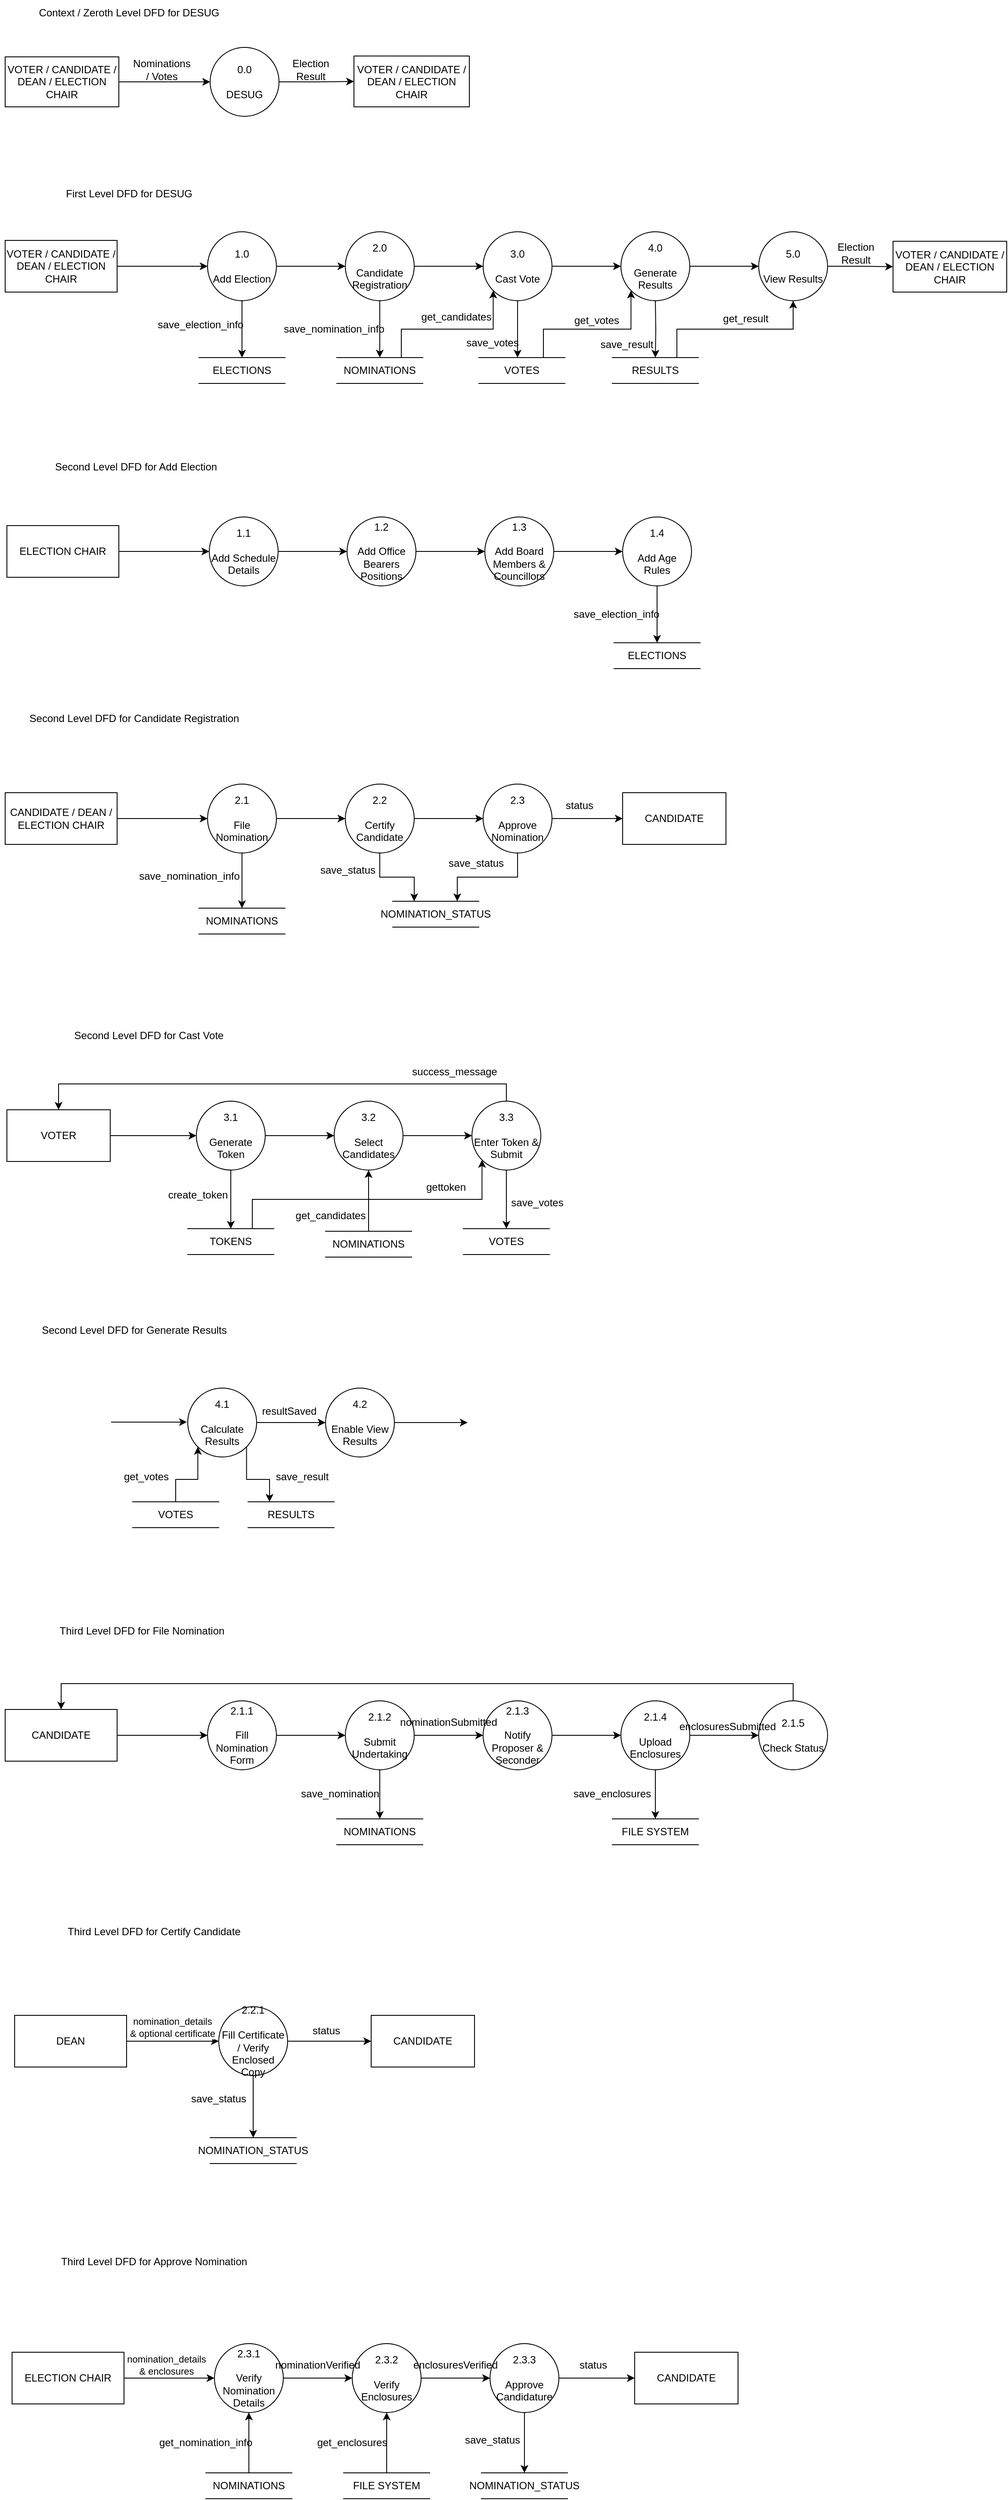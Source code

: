 <mxfile version="24.2.5" type="device" pages="2">
  <diagram name="Data Flow Diagram" id="5d7acffa-a066-3a61-03fe-96351882024d">
    <mxGraphModel dx="1500" dy="887" grid="0" gridSize="10" guides="1" tooltips="1" connect="1" arrows="1" fold="1" page="0" pageScale="1" pageWidth="1100" pageHeight="850" background="#ffffff" math="0" shadow="0">
      <root>
        <mxCell id="0" />
        <mxCell id="1" parent="0" />
        <mxCell id="_gVV6jdznGBXzoqXK1mG-16" value="" style="edgeStyle=orthogonalEdgeStyle;rounded=0;orthogonalLoop=1;jettySize=auto;html=1;" parent="1" source="_gVV6jdznGBXzoqXK1mG-14" target="_gVV6jdznGBXzoqXK1mG-15" edge="1">
          <mxGeometry relative="1" as="geometry" />
        </mxCell>
        <mxCell id="_gVV6jdznGBXzoqXK1mG-14" value="VOTER / CANDIDATE / DEAN / ELECTION CHAIR" style="html=1;dashed=0;whiteSpace=wrap;" parent="1" vertex="1">
          <mxGeometry x="99" y="153" width="132" height="58" as="geometry" />
        </mxCell>
        <mxCell id="_gVV6jdznGBXzoqXK1mG-18" value="" style="edgeStyle=orthogonalEdgeStyle;rounded=0;orthogonalLoop=1;jettySize=auto;html=1;" parent="1" source="_gVV6jdznGBXzoqXK1mG-15" target="_gVV6jdznGBXzoqXK1mG-17" edge="1">
          <mxGeometry relative="1" as="geometry" />
        </mxCell>
        <mxCell id="_gVV6jdznGBXzoqXK1mG-15" value="0.0&lt;div&gt;&lt;br&gt;&lt;/div&gt;&lt;div&gt;DESUG&lt;/div&gt;" style="ellipse;whiteSpace=wrap;html=1;dashed=0;" parent="1" vertex="1">
          <mxGeometry x="337" y="142" width="80" height="80" as="geometry" />
        </mxCell>
        <mxCell id="_gVV6jdznGBXzoqXK1mG-17" value="VOTER / CANDIDATE / DEAN / ELECTION CHAIR" style="whiteSpace=wrap;html=1;dashed=0;" parent="1" vertex="1">
          <mxGeometry x="504" y="152" width="134" height="59" as="geometry" />
        </mxCell>
        <mxCell id="_gVV6jdznGBXzoqXK1mG-19" value="Context / Zeroth Level DFD for DESUG" style="text;html=1;align=center;verticalAlign=middle;whiteSpace=wrap;rounded=0;" parent="1" vertex="1">
          <mxGeometry x="93" y="87" width="300" height="30" as="geometry" />
        </mxCell>
        <mxCell id="_gVV6jdznGBXzoqXK1mG-20" value="First&lt;span style=&quot;background-color: initial;&quot;&gt;&amp;nbsp;Level DFD for DESUG&lt;/span&gt;" style="text;html=1;align=center;verticalAlign=middle;whiteSpace=wrap;rounded=0;" parent="1" vertex="1">
          <mxGeometry x="93" y="297" width="300" height="30" as="geometry" />
        </mxCell>
        <mxCell id="_gVV6jdznGBXzoqXK1mG-23" value="" style="edgeStyle=orthogonalEdgeStyle;rounded=0;orthogonalLoop=1;jettySize=auto;html=1;" parent="1" source="_gVV6jdznGBXzoqXK1mG-21" target="_gVV6jdznGBXzoqXK1mG-22" edge="1">
          <mxGeometry relative="1" as="geometry" />
        </mxCell>
        <mxCell id="_gVV6jdznGBXzoqXK1mG-21" value="VOTER / CANDIDATE / DEAN / ELECTION CHAIR" style="rounded=0;whiteSpace=wrap;html=1;" parent="1" vertex="1">
          <mxGeometry x="99" y="366" width="130" height="60" as="geometry" />
        </mxCell>
        <mxCell id="_gVV6jdznGBXzoqXK1mG-25" value="" style="edgeStyle=orthogonalEdgeStyle;rounded=0;orthogonalLoop=1;jettySize=auto;html=1;" parent="1" source="_gVV6jdznGBXzoqXK1mG-22" target="_gVV6jdznGBXzoqXK1mG-24" edge="1">
          <mxGeometry relative="1" as="geometry" />
        </mxCell>
        <mxCell id="_gVV6jdznGBXzoqXK1mG-43" style="edgeStyle=orthogonalEdgeStyle;rounded=0;orthogonalLoop=1;jettySize=auto;html=1;exitX=0.5;exitY=1;exitDx=0;exitDy=0;entryX=0.5;entryY=0;entryDx=0;entryDy=0;" parent="1" source="_gVV6jdznGBXzoqXK1mG-22" target="_gVV6jdznGBXzoqXK1mG-42" edge="1">
          <mxGeometry relative="1" as="geometry" />
        </mxCell>
        <mxCell id="_gVV6jdznGBXzoqXK1mG-22" value="1.0&lt;div&gt;&lt;br&gt;&lt;/div&gt;&lt;div&gt;Add Election&lt;/div&gt;" style="ellipse;whiteSpace=wrap;html=1;rounded=0;" parent="1" vertex="1">
          <mxGeometry x="334" y="356" width="80" height="80" as="geometry" />
        </mxCell>
        <mxCell id="_gVV6jdznGBXzoqXK1mG-27" value="" style="edgeStyle=orthogonalEdgeStyle;rounded=0;orthogonalLoop=1;jettySize=auto;html=1;" parent="1" source="_gVV6jdznGBXzoqXK1mG-24" edge="1">
          <mxGeometry relative="1" as="geometry">
            <mxPoint x="654" y="396" as="targetPoint" />
          </mxGeometry>
        </mxCell>
        <mxCell id="_gVV6jdznGBXzoqXK1mG-46" style="edgeStyle=orthogonalEdgeStyle;rounded=0;orthogonalLoop=1;jettySize=auto;html=1;exitX=0.5;exitY=1;exitDx=0;exitDy=0;entryX=0.5;entryY=0;entryDx=0;entryDy=0;" parent="1" source="_gVV6jdznGBXzoqXK1mG-24" target="_gVV6jdznGBXzoqXK1mG-45" edge="1">
          <mxGeometry relative="1" as="geometry" />
        </mxCell>
        <mxCell id="_gVV6jdznGBXzoqXK1mG-24" value="2.0&lt;div&gt;&lt;br&gt;&lt;/div&gt;&lt;div&gt;Candidate Registration&lt;/div&gt;" style="ellipse;whiteSpace=wrap;html=1;rounded=0;" parent="1" vertex="1">
          <mxGeometry x="494" y="356" width="80" height="80" as="geometry" />
        </mxCell>
        <mxCell id="_gVV6jdznGBXzoqXK1mG-31" value="" style="edgeStyle=orthogonalEdgeStyle;rounded=0;orthogonalLoop=1;jettySize=auto;html=1;" parent="1" source="_gVV6jdznGBXzoqXK1mG-28" target="_gVV6jdznGBXzoqXK1mG-30" edge="1">
          <mxGeometry relative="1" as="geometry" />
        </mxCell>
        <mxCell id="_gVV6jdznGBXzoqXK1mG-28" value="3.0&lt;div&gt;&lt;br&gt;&lt;/div&gt;&lt;div&gt;Cast Vote&lt;/div&gt;" style="ellipse;whiteSpace=wrap;html=1;rounded=0;" parent="1" vertex="1">
          <mxGeometry x="654" y="356" width="80" height="80" as="geometry" />
        </mxCell>
        <mxCell id="_gVV6jdznGBXzoqXK1mG-33" value="" style="edgeStyle=orthogonalEdgeStyle;rounded=0;orthogonalLoop=1;jettySize=auto;html=1;" parent="1" source="_gVV6jdznGBXzoqXK1mG-30" target="_gVV6jdznGBXzoqXK1mG-32" edge="1">
          <mxGeometry relative="1" as="geometry" />
        </mxCell>
        <mxCell id="_gVV6jdznGBXzoqXK1mG-30" value="4.0&lt;div&gt;&lt;br&gt;&lt;/div&gt;&lt;div&gt;Generate Results&lt;/div&gt;" style="ellipse;whiteSpace=wrap;html=1;rounded=0;" parent="1" vertex="1">
          <mxGeometry x="814" y="356" width="80" height="80" as="geometry" />
        </mxCell>
        <mxCell id="_gVV6jdznGBXzoqXK1mG-35" value="" style="edgeStyle=orthogonalEdgeStyle;rounded=0;orthogonalLoop=1;jettySize=auto;html=1;" parent="1" source="_gVV6jdznGBXzoqXK1mG-32" target="_gVV6jdznGBXzoqXK1mG-34" edge="1">
          <mxGeometry relative="1" as="geometry" />
        </mxCell>
        <mxCell id="_gVV6jdznGBXzoqXK1mG-32" value="5.0&lt;div&gt;&lt;br&gt;&lt;/div&gt;&lt;div&gt;View Results&lt;/div&gt;" style="ellipse;whiteSpace=wrap;html=1;rounded=0;" parent="1" vertex="1">
          <mxGeometry x="974" y="356" width="80" height="80" as="geometry" />
        </mxCell>
        <mxCell id="_gVV6jdznGBXzoqXK1mG-34" value="&lt;div&gt;VOTER / CANDIDATE / DEAN / ELECTION CHAIR&lt;br&gt;&lt;/div&gt;" style="whiteSpace=wrap;html=1;rounded=0;" parent="1" vertex="1">
          <mxGeometry x="1130" y="367" width="132" height="59" as="geometry" />
        </mxCell>
        <mxCell id="_gVV6jdznGBXzoqXK1mG-36" value="Second Level DFD for Add Election" style="text;html=1;align=center;verticalAlign=middle;whiteSpace=wrap;rounded=0;" parent="1" vertex="1">
          <mxGeometry x="101" y="614" width="300" height="30" as="geometry" />
        </mxCell>
        <mxCell id="_gVV6jdznGBXzoqXK1mG-39" value="" style="edgeStyle=orthogonalEdgeStyle;rounded=0;orthogonalLoop=1;jettySize=auto;html=1;" parent="1" source="_gVV6jdznGBXzoqXK1mG-37" target="_gVV6jdznGBXzoqXK1mG-38" edge="1">
          <mxGeometry relative="1" as="geometry" />
        </mxCell>
        <mxCell id="_gVV6jdznGBXzoqXK1mG-37" value="ELECTION CHAIR" style="rounded=0;whiteSpace=wrap;html=1;" parent="1" vertex="1">
          <mxGeometry x="101" y="697" width="130" height="60" as="geometry" />
        </mxCell>
        <mxCell id="_gVV6jdznGBXzoqXK1mG-41" value="" style="edgeStyle=orthogonalEdgeStyle;rounded=0;orthogonalLoop=1;jettySize=auto;html=1;" parent="1" source="_gVV6jdznGBXzoqXK1mG-38" target="_gVV6jdznGBXzoqXK1mG-40" edge="1">
          <mxGeometry relative="1" as="geometry" />
        </mxCell>
        <mxCell id="_gVV6jdznGBXzoqXK1mG-38" value="1.1&lt;div&gt;&lt;br&gt;&lt;/div&gt;&lt;div&gt;Add Schedule Details&lt;/div&gt;" style="ellipse;whiteSpace=wrap;html=1;rounded=0;" parent="1" vertex="1">
          <mxGeometry x="336" y="687" width="80" height="80" as="geometry" />
        </mxCell>
        <mxCell id="_gVV6jdznGBXzoqXK1mG-55" value="" style="edgeStyle=orthogonalEdgeStyle;rounded=0;orthogonalLoop=1;jettySize=auto;html=1;" parent="1" source="_gVV6jdznGBXzoqXK1mG-40" target="_gVV6jdznGBXzoqXK1mG-54" edge="1">
          <mxGeometry relative="1" as="geometry" />
        </mxCell>
        <mxCell id="_gVV6jdznGBXzoqXK1mG-40" value="1.2&lt;div&gt;&lt;br&gt;&lt;/div&gt;&lt;div&gt;Add Office Bearers Positions&lt;/div&gt;" style="ellipse;whiteSpace=wrap;html=1;rounded=0;" parent="1" vertex="1">
          <mxGeometry x="496" y="687" width="80" height="80" as="geometry" />
        </mxCell>
        <mxCell id="_gVV6jdznGBXzoqXK1mG-42" value="ELECTIONS" style="html=1;dashed=0;whiteSpace=wrap;shape=partialRectangle;right=0;left=0;" parent="1" vertex="1">
          <mxGeometry x="324" y="502" width="100" height="30" as="geometry" />
        </mxCell>
        <mxCell id="_gVV6jdznGBXzoqXK1mG-49" style="edgeStyle=orthogonalEdgeStyle;rounded=0;orthogonalLoop=1;jettySize=auto;html=1;exitX=0.75;exitY=0;exitDx=0;exitDy=0;entryX=0;entryY=1;entryDx=0;entryDy=0;" parent="1" source="_gVV6jdznGBXzoqXK1mG-45" target="_gVV6jdznGBXzoqXK1mG-28" edge="1">
          <mxGeometry relative="1" as="geometry" />
        </mxCell>
        <mxCell id="_gVV6jdznGBXzoqXK1mG-45" value="NOMINATIONS" style="html=1;dashed=0;whiteSpace=wrap;shape=partialRectangle;right=0;left=0;" parent="1" vertex="1">
          <mxGeometry x="484" y="502" width="100" height="30" as="geometry" />
        </mxCell>
        <mxCell id="_gVV6jdznGBXzoqXK1mG-47" style="edgeStyle=orthogonalEdgeStyle;rounded=0;orthogonalLoop=1;jettySize=auto;html=1;exitX=0.5;exitY=1;exitDx=0;exitDy=0;entryX=0.5;entryY=0;entryDx=0;entryDy=0;" parent="1" edge="1">
          <mxGeometry relative="1" as="geometry">
            <mxPoint x="694" y="436" as="sourcePoint" />
            <mxPoint x="694" y="502" as="targetPoint" />
          </mxGeometry>
        </mxCell>
        <mxCell id="_gVV6jdznGBXzoqXK1mG-79" style="edgeStyle=orthogonalEdgeStyle;rounded=0;orthogonalLoop=1;jettySize=auto;html=1;exitX=0.75;exitY=0;exitDx=0;exitDy=0;entryX=0;entryY=1;entryDx=0;entryDy=0;" parent="1" source="_gVV6jdznGBXzoqXK1mG-48" target="_gVV6jdznGBXzoqXK1mG-30" edge="1">
          <mxGeometry relative="1" as="geometry" />
        </mxCell>
        <mxCell id="_gVV6jdznGBXzoqXK1mG-48" value="VOTES" style="html=1;dashed=0;whiteSpace=wrap;shape=partialRectangle;right=0;left=0;" parent="1" vertex="1">
          <mxGeometry x="649" y="502" width="100" height="30" as="geometry" />
        </mxCell>
        <mxCell id="_gVV6jdznGBXzoqXK1mG-51" style="edgeStyle=orthogonalEdgeStyle;rounded=0;orthogonalLoop=1;jettySize=auto;html=1;exitX=0.5;exitY=1;exitDx=0;exitDy=0;entryX=0.5;entryY=0;entryDx=0;entryDy=0;" parent="1" target="_gVV6jdznGBXzoqXK1mG-52" edge="1">
          <mxGeometry relative="1" as="geometry">
            <mxPoint x="854" y="436" as="sourcePoint" />
          </mxGeometry>
        </mxCell>
        <mxCell id="_gVV6jdznGBXzoqXK1mG-53" style="edgeStyle=orthogonalEdgeStyle;rounded=0;orthogonalLoop=1;jettySize=auto;html=1;exitX=0.75;exitY=0;exitDx=0;exitDy=0;entryX=0.5;entryY=1;entryDx=0;entryDy=0;" parent="1" source="_gVV6jdznGBXzoqXK1mG-52" target="_gVV6jdznGBXzoqXK1mG-32" edge="1">
          <mxGeometry relative="1" as="geometry" />
        </mxCell>
        <mxCell id="_gVV6jdznGBXzoqXK1mG-52" value="RESULTS" style="html=1;dashed=0;whiteSpace=wrap;shape=partialRectangle;right=0;left=0;" parent="1" vertex="1">
          <mxGeometry x="804" y="502" width="100" height="30" as="geometry" />
        </mxCell>
        <mxCell id="_gVV6jdznGBXzoqXK1mG-57" value="" style="edgeStyle=orthogonalEdgeStyle;rounded=0;orthogonalLoop=1;jettySize=auto;html=1;" parent="1" source="_gVV6jdznGBXzoqXK1mG-54" target="_gVV6jdznGBXzoqXK1mG-56" edge="1">
          <mxGeometry relative="1" as="geometry" />
        </mxCell>
        <mxCell id="_gVV6jdznGBXzoqXK1mG-54" value="1.3&lt;div&gt;&lt;br&gt;&lt;/div&gt;&lt;div&gt;Add Board Members &amp;amp; Councillors&lt;/div&gt;" style="ellipse;whiteSpace=wrap;html=1;rounded=0;" parent="1" vertex="1">
          <mxGeometry x="656" y="687" width="80" height="80" as="geometry" />
        </mxCell>
        <mxCell id="_gVV6jdznGBXzoqXK1mG-56" value="1.4&lt;div&gt;&lt;br&gt;&lt;/div&gt;&lt;div&gt;Add Age Rules&lt;/div&gt;" style="ellipse;whiteSpace=wrap;html=1;rounded=0;" parent="1" vertex="1">
          <mxGeometry x="816" y="687" width="80" height="80" as="geometry" />
        </mxCell>
        <mxCell id="_gVV6jdznGBXzoqXK1mG-60" style="edgeStyle=orthogonalEdgeStyle;rounded=0;orthogonalLoop=1;jettySize=auto;html=1;exitX=0.5;exitY=1;exitDx=0;exitDy=0;entryX=0.5;entryY=0;entryDx=0;entryDy=0;" parent="1" source="_gVV6jdznGBXzoqXK1mG-56" target="_gVV6jdznGBXzoqXK1mG-61" edge="1">
          <mxGeometry relative="1" as="geometry">
            <mxPoint x="856" y="770" as="sourcePoint" />
          </mxGeometry>
        </mxCell>
        <mxCell id="_gVV6jdznGBXzoqXK1mG-61" value="ELECTIONS" style="html=1;dashed=0;whiteSpace=wrap;shape=partialRectangle;right=0;left=0;" parent="1" vertex="1">
          <mxGeometry x="806" y="833" width="100" height="30" as="geometry" />
        </mxCell>
        <mxCell id="_gVV6jdznGBXzoqXK1mG-62" value="Second Level DFD for Candidate Registration" style="text;html=1;align=center;verticalAlign=middle;whiteSpace=wrap;rounded=0;" parent="1" vertex="1">
          <mxGeometry x="99" y="906" width="300" height="30" as="geometry" />
        </mxCell>
        <mxCell id="_gVV6jdznGBXzoqXK1mG-65" value="" style="edgeStyle=orthogonalEdgeStyle;rounded=0;orthogonalLoop=1;jettySize=auto;html=1;" parent="1" source="_gVV6jdznGBXzoqXK1mG-63" target="_gVV6jdznGBXzoqXK1mG-64" edge="1">
          <mxGeometry relative="1" as="geometry" />
        </mxCell>
        <mxCell id="_gVV6jdznGBXzoqXK1mG-63" value="CANDIDATE / DEAN / ELECTION CHAIR" style="rounded=0;whiteSpace=wrap;html=1;" parent="1" vertex="1">
          <mxGeometry x="99" y="1007" width="130" height="60" as="geometry" />
        </mxCell>
        <mxCell id="_gVV6jdznGBXzoqXK1mG-67" value="" style="edgeStyle=orthogonalEdgeStyle;rounded=0;orthogonalLoop=1;jettySize=auto;html=1;" parent="1" source="_gVV6jdznGBXzoqXK1mG-64" target="_gVV6jdznGBXzoqXK1mG-66" edge="1">
          <mxGeometry relative="1" as="geometry" />
        </mxCell>
        <mxCell id="_gVV6jdznGBXzoqXK1mG-73" style="edgeStyle=orthogonalEdgeStyle;rounded=0;orthogonalLoop=1;jettySize=auto;html=1;exitX=0.5;exitY=1;exitDx=0;exitDy=0;entryX=0.5;entryY=0;entryDx=0;entryDy=0;" parent="1" source="_gVV6jdznGBXzoqXK1mG-64" target="_gVV6jdznGBXzoqXK1mG-72" edge="1">
          <mxGeometry relative="1" as="geometry" />
        </mxCell>
        <mxCell id="_gVV6jdznGBXzoqXK1mG-64" value="2.1&lt;div&gt;&lt;br&gt;&lt;/div&gt;&lt;div&gt;File Nomination&lt;/div&gt;" style="ellipse;whiteSpace=wrap;html=1;rounded=0;" parent="1" vertex="1">
          <mxGeometry x="334" y="997" width="80" height="80" as="geometry" />
        </mxCell>
        <mxCell id="_gVV6jdznGBXzoqXK1mG-69" value="" style="edgeStyle=orthogonalEdgeStyle;rounded=0;orthogonalLoop=1;jettySize=auto;html=1;" parent="1" source="_gVV6jdznGBXzoqXK1mG-66" target="_gVV6jdznGBXzoqXK1mG-68" edge="1">
          <mxGeometry relative="1" as="geometry" />
        </mxCell>
        <mxCell id="_gVV6jdznGBXzoqXK1mG-74" style="edgeStyle=orthogonalEdgeStyle;rounded=0;orthogonalLoop=1;jettySize=auto;html=1;exitX=0.5;exitY=1;exitDx=0;exitDy=0;entryX=0.25;entryY=0;entryDx=0;entryDy=0;" parent="1" source="_gVV6jdznGBXzoqXK1mG-66" target="FJrsxmLq3EyBwA9oO-Mg-16" edge="1">
          <mxGeometry relative="1" as="geometry" />
        </mxCell>
        <mxCell id="_gVV6jdznGBXzoqXK1mG-66" value="2.2&lt;div&gt;&lt;br&gt;&lt;/div&gt;&lt;div&gt;Certify Candidate&lt;/div&gt;" style="ellipse;whiteSpace=wrap;html=1;rounded=0;" parent="1" vertex="1">
          <mxGeometry x="494" y="997" width="80" height="80" as="geometry" />
        </mxCell>
        <mxCell id="_gVV6jdznGBXzoqXK1mG-71" value="" style="edgeStyle=orthogonalEdgeStyle;rounded=0;orthogonalLoop=1;jettySize=auto;html=1;" parent="1" source="_gVV6jdznGBXzoqXK1mG-68" target="_gVV6jdznGBXzoqXK1mG-70" edge="1">
          <mxGeometry relative="1" as="geometry" />
        </mxCell>
        <mxCell id="_gVV6jdznGBXzoqXK1mG-75" style="edgeStyle=orthogonalEdgeStyle;rounded=0;orthogonalLoop=1;jettySize=auto;html=1;exitX=0.5;exitY=1;exitDx=0;exitDy=0;entryX=0.75;entryY=0;entryDx=0;entryDy=0;" parent="1" source="_gVV6jdznGBXzoqXK1mG-68" target="FJrsxmLq3EyBwA9oO-Mg-16" edge="1">
          <mxGeometry relative="1" as="geometry" />
        </mxCell>
        <mxCell id="_gVV6jdznGBXzoqXK1mG-68" value="2.3&lt;div&gt;&lt;br&gt;&lt;/div&gt;&lt;div&gt;Approve Nomination&lt;/div&gt;" style="ellipse;whiteSpace=wrap;html=1;rounded=0;" parent="1" vertex="1">
          <mxGeometry x="654" y="997" width="80" height="80" as="geometry" />
        </mxCell>
        <mxCell id="_gVV6jdznGBXzoqXK1mG-70" value="CANDIDATE" style="whiteSpace=wrap;html=1;rounded=0;" parent="1" vertex="1">
          <mxGeometry x="816" y="1007" width="120" height="60" as="geometry" />
        </mxCell>
        <mxCell id="_gVV6jdznGBXzoqXK1mG-72" value="NOMINATIONS" style="html=1;dashed=0;whiteSpace=wrap;shape=partialRectangle;right=0;left=0;" parent="1" vertex="1">
          <mxGeometry x="324" y="1141" width="100" height="30" as="geometry" />
        </mxCell>
        <mxCell id="_gVV6jdznGBXzoqXK1mG-76" value="Second Level DFD for Cast Vote" style="text;html=1;align=center;verticalAlign=middle;whiteSpace=wrap;rounded=0;" parent="1" vertex="1">
          <mxGeometry x="116" y="1274" width="300" height="30" as="geometry" />
        </mxCell>
        <mxCell id="_gVV6jdznGBXzoqXK1mG-82" value="" style="edgeStyle=orthogonalEdgeStyle;rounded=0;orthogonalLoop=1;jettySize=auto;html=1;" parent="1" source="_gVV6jdznGBXzoqXK1mG-80" target="_gVV6jdznGBXzoqXK1mG-81" edge="1">
          <mxGeometry relative="1" as="geometry" />
        </mxCell>
        <mxCell id="_gVV6jdznGBXzoqXK1mG-80" value="VOTER" style="whiteSpace=wrap;html=1;rounded=0;" parent="1" vertex="1">
          <mxGeometry x="101" y="1375" width="120" height="60" as="geometry" />
        </mxCell>
        <mxCell id="_gVV6jdznGBXzoqXK1mG-84" value="" style="edgeStyle=orthogonalEdgeStyle;rounded=0;orthogonalLoop=1;jettySize=auto;html=1;" parent="1" source="_gVV6jdznGBXzoqXK1mG-81" target="_gVV6jdznGBXzoqXK1mG-83" edge="1">
          <mxGeometry relative="1" as="geometry" />
        </mxCell>
        <mxCell id="_gVV6jdznGBXzoqXK1mG-88" style="edgeStyle=orthogonalEdgeStyle;rounded=0;orthogonalLoop=1;jettySize=auto;html=1;exitX=0.5;exitY=1;exitDx=0;exitDy=0;entryX=0.5;entryY=0;entryDx=0;entryDy=0;" parent="1" source="_gVV6jdznGBXzoqXK1mG-81" target="_gVV6jdznGBXzoqXK1mG-87" edge="1">
          <mxGeometry relative="1" as="geometry" />
        </mxCell>
        <mxCell id="_gVV6jdznGBXzoqXK1mG-81" value="3.1&lt;div&gt;&lt;br&gt;&lt;/div&gt;&lt;div&gt;Generate Token&lt;/div&gt;" style="ellipse;whiteSpace=wrap;html=1;rounded=0;" parent="1" vertex="1">
          <mxGeometry x="321" y="1365" width="80" height="80" as="geometry" />
        </mxCell>
        <mxCell id="_gVV6jdznGBXzoqXK1mG-86" value="" style="edgeStyle=orthogonalEdgeStyle;rounded=0;orthogonalLoop=1;jettySize=auto;html=1;" parent="1" source="_gVV6jdznGBXzoqXK1mG-83" target="_gVV6jdznGBXzoqXK1mG-85" edge="1">
          <mxGeometry relative="1" as="geometry" />
        </mxCell>
        <mxCell id="_gVV6jdznGBXzoqXK1mG-83" value="3.2&lt;div&gt;&lt;br&gt;&lt;/div&gt;&lt;div&gt;Select Candidates&lt;/div&gt;" style="ellipse;whiteSpace=wrap;html=1;rounded=0;" parent="1" vertex="1">
          <mxGeometry x="481" y="1365" width="80" height="80" as="geometry" />
        </mxCell>
        <mxCell id="_gVV6jdznGBXzoqXK1mG-92" style="edgeStyle=orthogonalEdgeStyle;rounded=0;orthogonalLoop=1;jettySize=auto;html=1;exitX=0.5;exitY=1;exitDx=0;exitDy=0;entryX=0.5;entryY=0;entryDx=0;entryDy=0;" parent="1" source="_gVV6jdznGBXzoqXK1mG-85" target="_gVV6jdznGBXzoqXK1mG-91" edge="1">
          <mxGeometry relative="1" as="geometry" />
        </mxCell>
        <mxCell id="_gVV6jdznGBXzoqXK1mG-97" style="edgeStyle=orthogonalEdgeStyle;rounded=0;orthogonalLoop=1;jettySize=auto;html=1;exitX=0.5;exitY=0;exitDx=0;exitDy=0;entryX=0.5;entryY=0;entryDx=0;entryDy=0;" parent="1" source="_gVV6jdznGBXzoqXK1mG-85" target="_gVV6jdznGBXzoqXK1mG-80" edge="1">
          <mxGeometry relative="1" as="geometry" />
        </mxCell>
        <mxCell id="_gVV6jdznGBXzoqXK1mG-85" value="3.3&lt;div&gt;&lt;br&gt;&lt;/div&gt;&lt;div&gt;Enter Token &amp;amp; Submit&lt;/div&gt;" style="ellipse;whiteSpace=wrap;html=1;rounded=0;" parent="1" vertex="1">
          <mxGeometry x="641" y="1365" width="80" height="80" as="geometry" />
        </mxCell>
        <mxCell id="_gVV6jdznGBXzoqXK1mG-93" style="edgeStyle=orthogonalEdgeStyle;rounded=0;orthogonalLoop=1;jettySize=auto;html=1;exitX=0.75;exitY=0;exitDx=0;exitDy=0;entryX=0;entryY=1;entryDx=0;entryDy=0;" parent="1" source="_gVV6jdznGBXzoqXK1mG-87" target="_gVV6jdznGBXzoqXK1mG-85" edge="1">
          <mxGeometry relative="1" as="geometry" />
        </mxCell>
        <mxCell id="_gVV6jdznGBXzoqXK1mG-87" value="TOKENS" style="html=1;dashed=0;whiteSpace=wrap;shape=partialRectangle;right=0;left=0;" parent="1" vertex="1">
          <mxGeometry x="311" y="1513" width="100" height="30" as="geometry" />
        </mxCell>
        <mxCell id="_gVV6jdznGBXzoqXK1mG-91" value="VOTES" style="html=1;dashed=0;whiteSpace=wrap;shape=partialRectangle;right=0;left=0;" parent="1" vertex="1">
          <mxGeometry x="631" y="1513" width="100" height="30" as="geometry" />
        </mxCell>
        <mxCell id="_gVV6jdznGBXzoqXK1mG-98" value="Second Level DFD for Generate Results" style="text;html=1;align=center;verticalAlign=middle;whiteSpace=wrap;rounded=0;" parent="1" vertex="1">
          <mxGeometry x="99" y="1616" width="300" height="30" as="geometry" />
        </mxCell>
        <mxCell id="_gVV6jdznGBXzoqXK1mG-99" value="" style="endArrow=classic;html=1;rounded=0;" parent="1" edge="1">
          <mxGeometry width="50" height="50" relative="1" as="geometry">
            <mxPoint x="222" y="1737.47" as="sourcePoint" />
            <mxPoint x="310" y="1737.47" as="targetPoint" />
          </mxGeometry>
        </mxCell>
        <mxCell id="_gVV6jdznGBXzoqXK1mG-103" value="" style="edgeStyle=orthogonalEdgeStyle;rounded=0;orthogonalLoop=1;jettySize=auto;html=1;" parent="1" source="_gVV6jdznGBXzoqXK1mG-101" target="_gVV6jdznGBXzoqXK1mG-102" edge="1">
          <mxGeometry relative="1" as="geometry" />
        </mxCell>
        <mxCell id="_gVV6jdznGBXzoqXK1mG-107" style="edgeStyle=orthogonalEdgeStyle;rounded=0;orthogonalLoop=1;jettySize=auto;html=1;exitX=1;exitY=1;exitDx=0;exitDy=0;entryX=0.25;entryY=0;entryDx=0;entryDy=0;" parent="1" source="_gVV6jdznGBXzoqXK1mG-101" target="_gVV6jdznGBXzoqXK1mG-105" edge="1">
          <mxGeometry relative="1" as="geometry" />
        </mxCell>
        <mxCell id="_gVV6jdznGBXzoqXK1mG-101" value="4.1&lt;div&gt;&lt;br&gt;&lt;/div&gt;&lt;div&gt;Calculate Results&lt;/div&gt;" style="ellipse;whiteSpace=wrap;html=1;rounded=0;" parent="1" vertex="1">
          <mxGeometry x="311" y="1698" width="80" height="80" as="geometry" />
        </mxCell>
        <mxCell id="_gVV6jdznGBXzoqXK1mG-110" value="" style="edgeStyle=orthogonalEdgeStyle;rounded=0;orthogonalLoop=1;jettySize=auto;html=1;" parent="1" source="_gVV6jdznGBXzoqXK1mG-102" edge="1">
          <mxGeometry relative="1" as="geometry">
            <mxPoint x="636" y="1738" as="targetPoint" />
          </mxGeometry>
        </mxCell>
        <mxCell id="_gVV6jdznGBXzoqXK1mG-102" value="4.2&lt;div&gt;&lt;br&gt;&lt;/div&gt;&lt;div&gt;Enable View Results&lt;/div&gt;" style="ellipse;whiteSpace=wrap;html=1;rounded=0;" parent="1" vertex="1">
          <mxGeometry x="471" y="1698" width="80" height="80" as="geometry" />
        </mxCell>
        <mxCell id="_gVV6jdznGBXzoqXK1mG-106" style="edgeStyle=orthogonalEdgeStyle;rounded=0;orthogonalLoop=1;jettySize=auto;html=1;exitX=0.5;exitY=0;exitDx=0;exitDy=0;entryX=0;entryY=1;entryDx=0;entryDy=0;" parent="1" source="_gVV6jdznGBXzoqXK1mG-104" target="_gVV6jdznGBXzoqXK1mG-101" edge="1">
          <mxGeometry relative="1" as="geometry" />
        </mxCell>
        <mxCell id="_gVV6jdznGBXzoqXK1mG-104" value="VOTES" style="html=1;dashed=0;whiteSpace=wrap;shape=partialRectangle;right=0;left=0;" parent="1" vertex="1">
          <mxGeometry x="247" y="1830" width="100" height="30" as="geometry" />
        </mxCell>
        <mxCell id="_gVV6jdznGBXzoqXK1mG-105" value="RESULTS" style="html=1;dashed=0;whiteSpace=wrap;shape=partialRectangle;right=0;left=0;" parent="1" vertex="1">
          <mxGeometry x="381" y="1830" width="100" height="30" as="geometry" />
        </mxCell>
        <mxCell id="_gVV6jdznGBXzoqXK1mG-120" value="Third Level DFD for File Nomination" style="text;html=1;align=center;verticalAlign=middle;whiteSpace=wrap;rounded=0;" parent="1" vertex="1">
          <mxGeometry x="108" y="1965" width="300" height="30" as="geometry" />
        </mxCell>
        <mxCell id="_gVV6jdznGBXzoqXK1mG-123" value="" style="edgeStyle=orthogonalEdgeStyle;rounded=0;orthogonalLoop=1;jettySize=auto;html=1;" parent="1" source="_gVV6jdznGBXzoqXK1mG-121" target="_gVV6jdznGBXzoqXK1mG-122" edge="1">
          <mxGeometry relative="1" as="geometry" />
        </mxCell>
        <mxCell id="_gVV6jdznGBXzoqXK1mG-121" value="CANDIDATE" style="rounded=0;whiteSpace=wrap;html=1;" parent="1" vertex="1">
          <mxGeometry x="99" y="2071" width="130" height="60" as="geometry" />
        </mxCell>
        <mxCell id="_gVV6jdznGBXzoqXK1mG-125" value="" style="edgeStyle=orthogonalEdgeStyle;rounded=0;orthogonalLoop=1;jettySize=auto;html=1;" parent="1" source="_gVV6jdznGBXzoqXK1mG-122" target="_gVV6jdznGBXzoqXK1mG-124" edge="1">
          <mxGeometry relative="1" as="geometry" />
        </mxCell>
        <mxCell id="_gVV6jdznGBXzoqXK1mG-122" value="2.1.1&lt;div&gt;&lt;br&gt;&lt;/div&gt;&lt;div&gt;Fill Nomination Form&lt;/div&gt;" style="ellipse;whiteSpace=wrap;html=1;rounded=0;" parent="1" vertex="1">
          <mxGeometry x="334" y="2061" width="80" height="80" as="geometry" />
        </mxCell>
        <mxCell id="_gVV6jdznGBXzoqXK1mG-127" value="" style="edgeStyle=orthogonalEdgeStyle;rounded=0;orthogonalLoop=1;jettySize=auto;html=1;" parent="1" source="_gVV6jdznGBXzoqXK1mG-124" target="_gVV6jdznGBXzoqXK1mG-126" edge="1">
          <mxGeometry relative="1" as="geometry" />
        </mxCell>
        <mxCell id="_gVV6jdznGBXzoqXK1mG-134" style="edgeStyle=orthogonalEdgeStyle;rounded=0;orthogonalLoop=1;jettySize=auto;html=1;exitX=0.5;exitY=1;exitDx=0;exitDy=0;entryX=0.5;entryY=0;entryDx=0;entryDy=0;" parent="1" source="_gVV6jdznGBXzoqXK1mG-124" target="_gVV6jdznGBXzoqXK1mG-133" edge="1">
          <mxGeometry relative="1" as="geometry" />
        </mxCell>
        <mxCell id="_gVV6jdznGBXzoqXK1mG-124" value="2.1.2&lt;div&gt;&lt;br&gt;&lt;/div&gt;&lt;div&gt;Submit Undertaking&lt;/div&gt;" style="ellipse;whiteSpace=wrap;html=1;rounded=0;" parent="1" vertex="1">
          <mxGeometry x="494" y="2061" width="80" height="80" as="geometry" />
        </mxCell>
        <mxCell id="_gVV6jdznGBXzoqXK1mG-129" value="" style="edgeStyle=orthogonalEdgeStyle;rounded=0;orthogonalLoop=1;jettySize=auto;html=1;" parent="1" source="_gVV6jdznGBXzoqXK1mG-126" target="_gVV6jdznGBXzoqXK1mG-128" edge="1">
          <mxGeometry relative="1" as="geometry" />
        </mxCell>
        <mxCell id="_gVV6jdznGBXzoqXK1mG-126" value="2.1.3&lt;div&gt;&lt;br&gt;&lt;/div&gt;&lt;div&gt;Notify Proposer &amp;amp; Seconder&lt;/div&gt;" style="ellipse;whiteSpace=wrap;html=1;rounded=0;" parent="1" vertex="1">
          <mxGeometry x="654" y="2061" width="80" height="80" as="geometry" />
        </mxCell>
        <mxCell id="_gVV6jdznGBXzoqXK1mG-131" value="" style="edgeStyle=orthogonalEdgeStyle;rounded=0;orthogonalLoop=1;jettySize=auto;html=1;" parent="1" source="_gVV6jdznGBXzoqXK1mG-128" target="_gVV6jdznGBXzoqXK1mG-130" edge="1">
          <mxGeometry relative="1" as="geometry" />
        </mxCell>
        <mxCell id="_gVV6jdznGBXzoqXK1mG-136" style="edgeStyle=orthogonalEdgeStyle;rounded=0;orthogonalLoop=1;jettySize=auto;html=1;exitX=0.5;exitY=1;exitDx=0;exitDy=0;" parent="1" source="_gVV6jdznGBXzoqXK1mG-128" target="_gVV6jdznGBXzoqXK1mG-135" edge="1">
          <mxGeometry relative="1" as="geometry" />
        </mxCell>
        <mxCell id="_gVV6jdznGBXzoqXK1mG-128" value="2.1.4&lt;div&gt;&lt;br&gt;&lt;/div&gt;&lt;div&gt;Upload Enclosures&lt;/div&gt;" style="ellipse;whiteSpace=wrap;html=1;rounded=0;" parent="1" vertex="1">
          <mxGeometry x="814" y="2061" width="80" height="80" as="geometry" />
        </mxCell>
        <mxCell id="_gVV6jdznGBXzoqXK1mG-132" style="edgeStyle=orthogonalEdgeStyle;rounded=0;orthogonalLoop=1;jettySize=auto;html=1;exitX=0.5;exitY=0;exitDx=0;exitDy=0;entryX=0.5;entryY=0;entryDx=0;entryDy=0;" parent="1" source="_gVV6jdznGBXzoqXK1mG-130" target="_gVV6jdznGBXzoqXK1mG-121" edge="1">
          <mxGeometry relative="1" as="geometry" />
        </mxCell>
        <mxCell id="_gVV6jdznGBXzoqXK1mG-130" value="2.1.5&lt;div&gt;&lt;br&gt;&lt;/div&gt;&lt;div&gt;Check Status&lt;/div&gt;" style="ellipse;whiteSpace=wrap;html=1;rounded=0;" parent="1" vertex="1">
          <mxGeometry x="974" y="2061" width="80" height="80" as="geometry" />
        </mxCell>
        <mxCell id="_gVV6jdznGBXzoqXK1mG-133" value="NOMINATIONS" style="html=1;dashed=0;whiteSpace=wrap;shape=partialRectangle;right=0;left=0;" parent="1" vertex="1">
          <mxGeometry x="484" y="2198" width="100" height="30" as="geometry" />
        </mxCell>
        <mxCell id="_gVV6jdznGBXzoqXK1mG-135" value="FILE SYSTEM" style="html=1;dashed=0;whiteSpace=wrap;shape=partialRectangle;right=0;left=0;" parent="1" vertex="1">
          <mxGeometry x="804" y="2198" width="100" height="30" as="geometry" />
        </mxCell>
        <mxCell id="_gVV6jdznGBXzoqXK1mG-137" value="Third Level DFD for Certify Candidate" style="text;html=1;align=center;verticalAlign=middle;whiteSpace=wrap;rounded=0;" parent="1" vertex="1">
          <mxGeometry x="122" y="2314" width="300" height="30" as="geometry" />
        </mxCell>
        <mxCell id="_gVV6jdznGBXzoqXK1mG-140" value="" style="edgeStyle=orthogonalEdgeStyle;rounded=0;orthogonalLoop=1;jettySize=auto;html=1;" parent="1" source="_gVV6jdznGBXzoqXK1mG-138" target="_gVV6jdznGBXzoqXK1mG-139" edge="1">
          <mxGeometry relative="1" as="geometry" />
        </mxCell>
        <mxCell id="_gVV6jdznGBXzoqXK1mG-138" value="DEAN" style="rounded=0;whiteSpace=wrap;html=1;" parent="1" vertex="1">
          <mxGeometry x="110" y="2426" width="130" height="60" as="geometry" />
        </mxCell>
        <mxCell id="_gVV6jdznGBXzoqXK1mG-144" value="" style="edgeStyle=orthogonalEdgeStyle;rounded=0;orthogonalLoop=1;jettySize=auto;html=1;" parent="1" source="_gVV6jdznGBXzoqXK1mG-139" target="_gVV6jdznGBXzoqXK1mG-143" edge="1">
          <mxGeometry relative="1" as="geometry" />
        </mxCell>
        <mxCell id="_gVV6jdznGBXzoqXK1mG-146" style="edgeStyle=orthogonalEdgeStyle;rounded=0;orthogonalLoop=1;jettySize=auto;html=1;exitX=0.5;exitY=1;exitDx=0;exitDy=0;entryX=0.5;entryY=0;entryDx=0;entryDy=0;" parent="1" source="_gVV6jdznGBXzoqXK1mG-139" target="_gVV6jdznGBXzoqXK1mG-145" edge="1">
          <mxGeometry relative="1" as="geometry" />
        </mxCell>
        <mxCell id="_gVV6jdznGBXzoqXK1mG-139" value="2.2.1&lt;div&gt;&lt;br&gt;&lt;/div&gt;&lt;div&gt;Fill Certificate / Verify Enclosed Copy&lt;/div&gt;" style="ellipse;whiteSpace=wrap;html=1;rounded=0;" parent="1" vertex="1">
          <mxGeometry x="347" y="2416" width="80" height="80" as="geometry" />
        </mxCell>
        <mxCell id="_gVV6jdznGBXzoqXK1mG-143" value="CANDIDATE" style="whiteSpace=wrap;html=1;rounded=0;" parent="1" vertex="1">
          <mxGeometry x="524" y="2426" width="120" height="60" as="geometry" />
        </mxCell>
        <mxCell id="_gVV6jdznGBXzoqXK1mG-145" value="NOMINATION_STATUS" style="html=1;dashed=0;whiteSpace=wrap;shape=partialRectangle;right=0;left=0;" parent="1" vertex="1">
          <mxGeometry x="337" y="2568" width="100" height="30" as="geometry" />
        </mxCell>
        <mxCell id="_gVV6jdznGBXzoqXK1mG-147" value="Third Level DFD for Approve Nomination" style="text;html=1;align=center;verticalAlign=middle;whiteSpace=wrap;rounded=0;" parent="1" vertex="1">
          <mxGeometry x="122" y="2697" width="300" height="30" as="geometry" />
        </mxCell>
        <mxCell id="_gVV6jdznGBXzoqXK1mG-150" value="" style="edgeStyle=orthogonalEdgeStyle;rounded=0;orthogonalLoop=1;jettySize=auto;html=1;" parent="1" source="_gVV6jdznGBXzoqXK1mG-148" target="_gVV6jdznGBXzoqXK1mG-149" edge="1">
          <mxGeometry relative="1" as="geometry" />
        </mxCell>
        <mxCell id="i6giV2DfNaweptWX0xrq-1" value="nomination_details&lt;div&gt;&amp;amp; enclosures&lt;/div&gt;" style="edgeLabel;html=1;align=center;verticalAlign=middle;resizable=0;points=[];" vertex="1" connectable="0" parent="_gVV6jdznGBXzoqXK1mG-150">
          <mxGeometry x="-0.257" y="2" relative="1" as="geometry">
            <mxPoint x="10" y="-13" as="offset" />
          </mxGeometry>
        </mxCell>
        <mxCell id="_gVV6jdznGBXzoqXK1mG-148" value="ELECTION CHAIR" style="rounded=0;whiteSpace=wrap;html=1;" parent="1" vertex="1">
          <mxGeometry x="107" y="2817" width="130" height="60" as="geometry" />
        </mxCell>
        <mxCell id="_gVV6jdznGBXzoqXK1mG-152" value="" style="edgeStyle=orthogonalEdgeStyle;rounded=0;orthogonalLoop=1;jettySize=auto;html=1;" parent="1" source="_gVV6jdznGBXzoqXK1mG-149" target="_gVV6jdznGBXzoqXK1mG-151" edge="1">
          <mxGeometry relative="1" as="geometry" />
        </mxCell>
        <mxCell id="_gVV6jdznGBXzoqXK1mG-149" value="2.3.1&lt;div&gt;&lt;br&gt;&lt;/div&gt;&lt;div&gt;Verify Nomination Details&lt;/div&gt;" style="ellipse;whiteSpace=wrap;html=1;rounded=0;" parent="1" vertex="1">
          <mxGeometry x="342" y="2807" width="80" height="80" as="geometry" />
        </mxCell>
        <mxCell id="_gVV6jdznGBXzoqXK1mG-154" value="" style="edgeStyle=orthogonalEdgeStyle;rounded=0;orthogonalLoop=1;jettySize=auto;html=1;" parent="1" source="_gVV6jdznGBXzoqXK1mG-151" target="_gVV6jdznGBXzoqXK1mG-153" edge="1">
          <mxGeometry relative="1" as="geometry" />
        </mxCell>
        <mxCell id="_gVV6jdznGBXzoqXK1mG-151" value="2.3.2&lt;div&gt;&lt;br&gt;&lt;/div&gt;&lt;div&gt;Verify Enclosures&lt;/div&gt;" style="ellipse;whiteSpace=wrap;html=1;rounded=0;" parent="1" vertex="1">
          <mxGeometry x="502" y="2807" width="80" height="80" as="geometry" />
        </mxCell>
        <mxCell id="_gVV6jdznGBXzoqXK1mG-156" value="" style="edgeStyle=orthogonalEdgeStyle;rounded=0;orthogonalLoop=1;jettySize=auto;html=1;" parent="1" source="_gVV6jdznGBXzoqXK1mG-153" target="_gVV6jdznGBXzoqXK1mG-155" edge="1">
          <mxGeometry relative="1" as="geometry" />
        </mxCell>
        <mxCell id="FJrsxmLq3EyBwA9oO-Mg-43" style="edgeStyle=orthogonalEdgeStyle;rounded=0;orthogonalLoop=1;jettySize=auto;html=1;exitX=0.5;exitY=1;exitDx=0;exitDy=0;entryX=0.5;entryY=0;entryDx=0;entryDy=0;" parent="1" source="_gVV6jdznGBXzoqXK1mG-153" target="_gVV6jdznGBXzoqXK1mG-159" edge="1">
          <mxGeometry relative="1" as="geometry" />
        </mxCell>
        <mxCell id="_gVV6jdznGBXzoqXK1mG-153" value="2.3.3&lt;div&gt;&lt;br&gt;&lt;/div&gt;&lt;div&gt;Approve Candidature&lt;/div&gt;" style="ellipse;whiteSpace=wrap;html=1;rounded=0;" parent="1" vertex="1">
          <mxGeometry x="662" y="2807" width="80" height="80" as="geometry" />
        </mxCell>
        <mxCell id="_gVV6jdznGBXzoqXK1mG-155" value="CANDIDATE" style="whiteSpace=wrap;html=1;rounded=0;" parent="1" vertex="1">
          <mxGeometry x="830" y="2817" width="120" height="60" as="geometry" />
        </mxCell>
        <mxCell id="_gVV6jdznGBXzoqXK1mG-160" style="edgeStyle=orthogonalEdgeStyle;rounded=0;orthogonalLoop=1;jettySize=auto;html=1;exitX=0.5;exitY=0;exitDx=0;exitDy=0;" parent="1" source="_gVV6jdznGBXzoqXK1mG-157" target="_gVV6jdznGBXzoqXK1mG-149" edge="1">
          <mxGeometry relative="1" as="geometry" />
        </mxCell>
        <mxCell id="_gVV6jdznGBXzoqXK1mG-157" value="NOMINATIONS" style="html=1;dashed=0;whiteSpace=wrap;shape=partialRectangle;right=0;left=0;" parent="1" vertex="1">
          <mxGeometry x="332" y="2957" width="100" height="30" as="geometry" />
        </mxCell>
        <mxCell id="_gVV6jdznGBXzoqXK1mG-161" style="edgeStyle=orthogonalEdgeStyle;rounded=0;orthogonalLoop=1;jettySize=auto;html=1;exitX=0.5;exitY=0;exitDx=0;exitDy=0;entryX=0.5;entryY=1;entryDx=0;entryDy=0;" parent="1" source="_gVV6jdznGBXzoqXK1mG-158" target="_gVV6jdznGBXzoqXK1mG-151" edge="1">
          <mxGeometry relative="1" as="geometry" />
        </mxCell>
        <mxCell id="_gVV6jdznGBXzoqXK1mG-158" value="FILE SYSTEM" style="html=1;dashed=0;whiteSpace=wrap;shape=partialRectangle;right=0;left=0;" parent="1" vertex="1">
          <mxGeometry x="492" y="2957" width="100" height="30" as="geometry" />
        </mxCell>
        <mxCell id="_gVV6jdznGBXzoqXK1mG-159" value="NOMINATION_STATUS" style="html=1;dashed=0;whiteSpace=wrap;shape=partialRectangle;right=0;left=0;" parent="1" vertex="1">
          <mxGeometry x="652" y="2957" width="100" height="30" as="geometry" />
        </mxCell>
        <mxCell id="FJrsxmLq3EyBwA9oO-Mg-1" value="Nominations&lt;div&gt;/ Votes&lt;/div&gt;" style="text;html=1;align=center;verticalAlign=middle;whiteSpace=wrap;rounded=0;" parent="1" vertex="1">
          <mxGeometry x="251" y="153" width="60" height="30" as="geometry" />
        </mxCell>
        <mxCell id="FJrsxmLq3EyBwA9oO-Mg-2" value="Election Result" style="text;html=1;align=center;verticalAlign=middle;whiteSpace=wrap;rounded=0;" parent="1" vertex="1">
          <mxGeometry x="424" y="153" width="60" height="30" as="geometry" />
        </mxCell>
        <mxCell id="FJrsxmLq3EyBwA9oO-Mg-3" value="save_election_info" style="text;html=1;align=center;verticalAlign=middle;whiteSpace=wrap;rounded=0;" parent="1" vertex="1">
          <mxGeometry x="296" y="449" width="60" height="30" as="geometry" />
        </mxCell>
        <mxCell id="FJrsxmLq3EyBwA9oO-Mg-4" value="save_nomination_info" style="text;html=1;align=center;verticalAlign=middle;whiteSpace=wrap;rounded=0;" parent="1" vertex="1">
          <mxGeometry x="451" y="454" width="60" height="30" as="geometry" />
        </mxCell>
        <mxCell id="FJrsxmLq3EyBwA9oO-Mg-5" value="get_candidates" style="text;html=1;align=center;verticalAlign=middle;whiteSpace=wrap;rounded=0;" parent="1" vertex="1">
          <mxGeometry x="593" y="440" width="60" height="30" as="geometry" />
        </mxCell>
        <mxCell id="FJrsxmLq3EyBwA9oO-Mg-6" value="save_votes" style="text;html=1;align=center;verticalAlign=middle;whiteSpace=wrap;rounded=0;" parent="1" vertex="1">
          <mxGeometry x="635" y="470" width="60" height="30" as="geometry" />
        </mxCell>
        <mxCell id="FJrsxmLq3EyBwA9oO-Mg-7" value="get_votes" style="text;html=1;align=center;verticalAlign=middle;whiteSpace=wrap;rounded=0;" parent="1" vertex="1">
          <mxGeometry x="756" y="444" width="60" height="30" as="geometry" />
        </mxCell>
        <mxCell id="FJrsxmLq3EyBwA9oO-Mg-10" value="save_result" style="text;html=1;align=center;verticalAlign=middle;whiteSpace=wrap;rounded=0;" parent="1" vertex="1">
          <mxGeometry x="791" y="472" width="60" height="30" as="geometry" />
        </mxCell>
        <mxCell id="FJrsxmLq3EyBwA9oO-Mg-11" value="get_result" style="text;html=1;align=center;verticalAlign=middle;whiteSpace=wrap;rounded=0;" parent="1" vertex="1">
          <mxGeometry x="929" y="442" width="60" height="30" as="geometry" />
        </mxCell>
        <mxCell id="FJrsxmLq3EyBwA9oO-Mg-12" value="Election Result" style="text;html=1;align=center;verticalAlign=middle;whiteSpace=wrap;rounded=0;" parent="1" vertex="1">
          <mxGeometry x="1057" y="366" width="60" height="30" as="geometry" />
        </mxCell>
        <mxCell id="FJrsxmLq3EyBwA9oO-Mg-14" value="save_election_info" style="text;html=1;align=center;verticalAlign=middle;whiteSpace=wrap;rounded=0;" parent="1" vertex="1">
          <mxGeometry x="779" y="785" width="60" height="30" as="geometry" />
        </mxCell>
        <mxCell id="FJrsxmLq3EyBwA9oO-Mg-15" value="save_nomination_info" style="text;html=1;align=center;verticalAlign=middle;whiteSpace=wrap;rounded=0;" parent="1" vertex="1">
          <mxGeometry x="283" y="1089" width="60" height="30" as="geometry" />
        </mxCell>
        <mxCell id="FJrsxmLq3EyBwA9oO-Mg-16" value="NOMINATION_STATUS" style="html=1;dashed=0;whiteSpace=wrap;shape=partialRectangle;right=0;left=0;" parent="1" vertex="1">
          <mxGeometry x="549" y="1133" width="100" height="30" as="geometry" />
        </mxCell>
        <mxCell id="FJrsxmLq3EyBwA9oO-Mg-17" value="save_status" style="text;html=1;align=center;verticalAlign=middle;whiteSpace=wrap;rounded=0;" parent="1" vertex="1">
          <mxGeometry x="467" y="1082" width="60" height="30" as="geometry" />
        </mxCell>
        <mxCell id="FJrsxmLq3EyBwA9oO-Mg-18" value="save_status" style="text;html=1;align=center;verticalAlign=middle;whiteSpace=wrap;rounded=0;" parent="1" vertex="1">
          <mxGeometry x="616" y="1074" width="60" height="30" as="geometry" />
        </mxCell>
        <mxCell id="FJrsxmLq3EyBwA9oO-Mg-19" value="status" style="text;html=1;align=center;verticalAlign=middle;whiteSpace=wrap;rounded=0;" parent="1" vertex="1">
          <mxGeometry x="736" y="1007" width="60" height="30" as="geometry" />
        </mxCell>
        <mxCell id="FJrsxmLq3EyBwA9oO-Mg-20" value="create_token" style="text;html=1;align=center;verticalAlign=middle;whiteSpace=wrap;rounded=0;" parent="1" vertex="1">
          <mxGeometry x="293" y="1459" width="60" height="30" as="geometry" />
        </mxCell>
        <mxCell id="FJrsxmLq3EyBwA9oO-Mg-21" value="gettoken" style="text;html=1;align=center;verticalAlign=middle;whiteSpace=wrap;rounded=0;" parent="1" vertex="1">
          <mxGeometry x="581" y="1450" width="60" height="30" as="geometry" />
        </mxCell>
        <mxCell id="FJrsxmLq3EyBwA9oO-Mg-23" style="edgeStyle=orthogonalEdgeStyle;rounded=0;orthogonalLoop=1;jettySize=auto;html=1;exitX=0.5;exitY=0;exitDx=0;exitDy=0;entryX=0.5;entryY=1;entryDx=0;entryDy=0;" parent="1" source="FJrsxmLq3EyBwA9oO-Mg-22" target="_gVV6jdznGBXzoqXK1mG-83" edge="1">
          <mxGeometry relative="1" as="geometry" />
        </mxCell>
        <mxCell id="FJrsxmLq3EyBwA9oO-Mg-22" value="NOMINATIONS" style="html=1;dashed=0;whiteSpace=wrap;shape=partialRectangle;right=0;left=0;" parent="1" vertex="1">
          <mxGeometry x="471" y="1516" width="100" height="30" as="geometry" />
        </mxCell>
        <mxCell id="FJrsxmLq3EyBwA9oO-Mg-24" value="get_candidates" style="text;html=1;align=center;verticalAlign=middle;whiteSpace=wrap;rounded=0;" parent="1" vertex="1">
          <mxGeometry x="447" y="1483" width="60" height="30" as="geometry" />
        </mxCell>
        <mxCell id="FJrsxmLq3EyBwA9oO-Mg-25" value="save_votes" style="text;html=1;align=center;verticalAlign=middle;whiteSpace=wrap;rounded=0;" parent="1" vertex="1">
          <mxGeometry x="687" y="1468" width="60" height="30" as="geometry" />
        </mxCell>
        <mxCell id="FJrsxmLq3EyBwA9oO-Mg-26" value="success_message" style="text;html=1;align=center;verticalAlign=middle;whiteSpace=wrap;rounded=0;" parent="1" vertex="1">
          <mxGeometry x="591" y="1316" width="60" height="30" as="geometry" />
        </mxCell>
        <mxCell id="FJrsxmLq3EyBwA9oO-Mg-27" value="get&lt;span style=&quot;color: rgba(0, 0, 0, 0); font-family: monospace; font-size: 0px; text-align: start; text-wrap: nowrap;&quot;&gt;%3CmxGraphModel%3E%3Croot%3E%3CmxCell%20id%3D%220%22%2F%3E%3CmxCell%20id%3D%221%22%20parent%3D%220%22%2F%3E%3CmxCell%20id%3D%222%22%20value%3D%22save_votes%22%20style%3D%22text%3Bhtml%3D1%3Balign%3Dcenter%3BverticalAlign%3Dmiddle%3BwhiteSpace%3Dwrap%3Brounded%3D0%3B%22%20vertex%3D%221%22%20parent%3D%221%22%3E%3CmxGeometry%20x%3D%22687%22%20y%3D%221468%22%20width%3D%2260%22%20height%3D%2230%22%20as%3D%22geometry%22%2F%3E%3C%2FmxCell%3E%3C%2Froot%3E%3C%2FmxGraphModel%3E&lt;/span&gt;&lt;span style=&quot;color: rgba(0, 0, 0, 0); font-family: monospace; font-size: 0px; text-align: start; text-wrap: nowrap;&quot;&gt;%3CmxGraphModel%3E%3Croot%3E%3CmxCell%20id%3D%220%22%2F%3E%3CmxCell%20id%3D%221%22%20parent%3D%220%22%2F%3E%3CmxCell%20id%3D%222%22%20value%3D%22save_votes%22%20style%3D%22text%3Bhtml%3D1%3Balign%3Dcenter%3BverticalAlign%3Dmiddle%3BwhiteSpace%3Dwrap%3Brounded%3D0%3B%22%20vertex%3D%221%22%20parent%3D%221%22%3E%3CmxGeometry%20x%3D%22687%22%20y%3D%221468%22%20width%3D%2260%22%20height%3D%2230%22%20as%3D%22geometry%22%2F%3E%3C%2FmxCell%3E%3C%2Froot%3E%3C%2FmxGraphModel%3E&lt;/span&gt;_votes" style="text;html=1;align=center;verticalAlign=middle;whiteSpace=wrap;rounded=0;" parent="1" vertex="1">
          <mxGeometry x="233" y="1786" width="60" height="30" as="geometry" />
        </mxCell>
        <mxCell id="FJrsxmLq3EyBwA9oO-Mg-28" value="save_result" style="text;html=1;align=center;verticalAlign=middle;whiteSpace=wrap;rounded=0;" parent="1" vertex="1">
          <mxGeometry x="414" y="1786" width="60" height="30" as="geometry" />
        </mxCell>
        <mxCell id="FJrsxmLq3EyBwA9oO-Mg-29" value="resultSaved" style="text;html=1;align=center;verticalAlign=middle;whiteSpace=wrap;rounded=0;" parent="1" vertex="1">
          <mxGeometry x="399" y="1710" width="60" height="30" as="geometry" />
        </mxCell>
        <mxCell id="FJrsxmLq3EyBwA9oO-Mg-34" value="save_nomination" style="text;html=1;align=center;verticalAlign=middle;whiteSpace=wrap;rounded=0;" parent="1" vertex="1">
          <mxGeometry x="458" y="2154" width="60" height="30" as="geometry" />
        </mxCell>
        <mxCell id="FJrsxmLq3EyBwA9oO-Mg-35" value="save_enclosures" style="text;html=1;align=center;verticalAlign=middle;whiteSpace=wrap;rounded=0;" parent="1" vertex="1">
          <mxGeometry x="774" y="2154" width="60" height="30" as="geometry" />
        </mxCell>
        <mxCell id="FJrsxmLq3EyBwA9oO-Mg-36" value="nominationSubmitted" style="text;html=1;align=center;verticalAlign=middle;whiteSpace=wrap;rounded=0;" parent="1" vertex="1">
          <mxGeometry x="584" y="2071" width="60" height="30" as="geometry" />
        </mxCell>
        <mxCell id="FJrsxmLq3EyBwA9oO-Mg-37" value="enclosuresSubmitted" style="text;html=1;align=center;verticalAlign=middle;whiteSpace=wrap;rounded=0;" parent="1" vertex="1">
          <mxGeometry x="908" y="2076" width="60" height="30" as="geometry" />
        </mxCell>
        <mxCell id="FJrsxmLq3EyBwA9oO-Mg-38" value="save_status" style="text;html=1;align=center;verticalAlign=middle;whiteSpace=wrap;rounded=0;" parent="1" vertex="1">
          <mxGeometry x="317" y="2508" width="60" height="30" as="geometry" />
        </mxCell>
        <mxCell id="FJrsxmLq3EyBwA9oO-Mg-39" value="status" style="text;html=1;align=center;verticalAlign=middle;whiteSpace=wrap;rounded=0;" parent="1" vertex="1">
          <mxGeometry x="442" y="2429" width="60" height="30" as="geometry" />
        </mxCell>
        <mxCell id="FJrsxmLq3EyBwA9oO-Mg-41" value="status" style="text;html=1;align=center;verticalAlign=middle;whiteSpace=wrap;rounded=0;" parent="1" vertex="1">
          <mxGeometry x="752" y="2817" width="60" height="30" as="geometry" />
        </mxCell>
        <mxCell id="FJrsxmLq3EyBwA9oO-Mg-42" value="save_status" style="text;html=1;align=center;verticalAlign=middle;whiteSpace=wrap;rounded=0;" parent="1" vertex="1">
          <mxGeometry x="635" y="2904" width="60" height="30" as="geometry" />
        </mxCell>
        <mxCell id="FJrsxmLq3EyBwA9oO-Mg-44" value="get_nomination_info" style="text;html=1;align=center;verticalAlign=middle;whiteSpace=wrap;rounded=0;" parent="1" vertex="1">
          <mxGeometry x="302" y="2907" width="60" height="30" as="geometry" />
        </mxCell>
        <mxCell id="FJrsxmLq3EyBwA9oO-Mg-45" value="get_enclosures" style="text;html=1;align=center;verticalAlign=middle;whiteSpace=wrap;rounded=0;" parent="1" vertex="1">
          <mxGeometry x="472" y="2907" width="60" height="30" as="geometry" />
        </mxCell>
        <mxCell id="FJrsxmLq3EyBwA9oO-Mg-46" value="nominationVerified" style="text;html=1;align=center;verticalAlign=middle;whiteSpace=wrap;rounded=0;" parent="1" vertex="1">
          <mxGeometry x="432" y="2817" width="60" height="30" as="geometry" />
        </mxCell>
        <mxCell id="FJrsxmLq3EyBwA9oO-Mg-47" value="enclosuresVerified" style="text;html=1;align=center;verticalAlign=middle;whiteSpace=wrap;rounded=0;" parent="1" vertex="1">
          <mxGeometry x="592" y="2817" width="60" height="30" as="geometry" />
        </mxCell>
        <mxCell id="i6giV2DfNaweptWX0xrq-2" value="nomination_details&lt;div&gt;&amp;amp; optional certificate&lt;/div&gt;" style="edgeLabel;html=1;align=center;verticalAlign=middle;resizable=0;points=[];" vertex="1" connectable="0" parent="1">
          <mxGeometry x="293" y="2440" as="geometry" />
        </mxCell>
      </root>
    </mxGraphModel>
  </diagram>
  <diagram id="3fnmuacNfKhFw25d827T" name="Structure Chart">
    <mxGraphModel dx="4333" dy="1780" grid="0" gridSize="10" guides="1" tooltips="1" connect="1" arrows="1" fold="1" page="0" pageScale="1" pageWidth="850" pageHeight="1100" math="0" shadow="0">
      <root>
        <mxCell id="0" />
        <mxCell id="1" parent="0" />
        <mxCell id="th44fgLD7czfW-bS99K1-1" value="DESUG" style="whiteSpace=wrap;html=1;aspect=fixed;" parent="1" vertex="1">
          <mxGeometry x="142" y="-392" width="80" height="80" as="geometry" />
        </mxCell>
        <mxCell id="nsGGDkhLrwbgwdQx8u3Q-1" value="&lt;div&gt;&lt;span style=&quot;background-color: initial;&quot;&gt;Add Election&lt;/span&gt;&lt;br&gt;&lt;/div&gt;" style="whiteSpace=wrap;html=1;aspect=fixed;" parent="1" vertex="1">
          <mxGeometry x="-1495" y="96" width="80" height="80" as="geometry" />
        </mxCell>
        <mxCell id="nsGGDkhLrwbgwdQx8u3Q-2" value="&lt;div&gt;&lt;span style=&quot;background-color: initial;&quot;&gt;Candidate Registration&lt;/span&gt;&lt;br&gt;&lt;/div&gt;" style="whiteSpace=wrap;html=1;aspect=fixed;" parent="1" vertex="1">
          <mxGeometry x="-566" y="100" width="80" height="80" as="geometry" />
        </mxCell>
        <mxCell id="nsGGDkhLrwbgwdQx8u3Q-3" value="&lt;div&gt;&lt;span style=&quot;background-color: initial;&quot;&gt;Cast Vote&lt;/span&gt;&lt;br&gt;&lt;/div&gt;" style="whiteSpace=wrap;html=1;aspect=fixed;" parent="1" vertex="1">
          <mxGeometry x="425" y="84" width="80" height="80" as="geometry" />
        </mxCell>
        <mxCell id="nsGGDkhLrwbgwdQx8u3Q-4" value="&lt;div&gt;&lt;span style=&quot;background-color: initial;&quot;&gt;Generate Results&lt;/span&gt;&lt;br&gt;&lt;/div&gt;" style="whiteSpace=wrap;html=1;aspect=fixed;" parent="1" vertex="1">
          <mxGeometry x="1030" y="96" width="80" height="80" as="geometry" />
        </mxCell>
        <mxCell id="nsGGDkhLrwbgwdQx8u3Q-5" value="&lt;div&gt;&lt;span style=&quot;background-color: initial;&quot;&gt;View Results&lt;/span&gt;&lt;br&gt;&lt;/div&gt;" style="whiteSpace=wrap;html=1;aspect=fixed;" parent="1" vertex="1">
          <mxGeometry x="1417" y="96" width="80" height="80" as="geometry" />
        </mxCell>
        <mxCell id="nsGGDkhLrwbgwdQx8u3Q-6" value="" style="endArrow=none;html=1;rounded=0;exitX=0.5;exitY=0;exitDx=0;exitDy=0;entryX=0;entryY=1;entryDx=0;entryDy=0;" parent="1" source="nsGGDkhLrwbgwdQx8u3Q-1" target="th44fgLD7czfW-bS99K1-1" edge="1">
          <mxGeometry width="50" height="50" relative="1" as="geometry">
            <mxPoint x="183" y="209" as="sourcePoint" />
            <mxPoint x="233" y="159" as="targetPoint" />
          </mxGeometry>
        </mxCell>
        <mxCell id="nsGGDkhLrwbgwdQx8u3Q-7" value="" style="endArrow=none;html=1;rounded=0;exitX=0.5;exitY=0;exitDx=0;exitDy=0;entryX=0.25;entryY=1;entryDx=0;entryDy=0;" parent="1" source="nsGGDkhLrwbgwdQx8u3Q-2" target="th44fgLD7czfW-bS99K1-1" edge="1">
          <mxGeometry width="50" height="50" relative="1" as="geometry">
            <mxPoint x="-176" y="102" as="sourcePoint" />
            <mxPoint x="160" y="-3" as="targetPoint" />
          </mxGeometry>
        </mxCell>
        <mxCell id="nsGGDkhLrwbgwdQx8u3Q-8" value="" style="endArrow=none;html=1;rounded=0;exitX=0.5;exitY=0;exitDx=0;exitDy=0;entryX=0.5;entryY=1;entryDx=0;entryDy=0;" parent="1" source="nsGGDkhLrwbgwdQx8u3Q-3" target="th44fgLD7czfW-bS99K1-1" edge="1">
          <mxGeometry width="50" height="50" relative="1" as="geometry">
            <mxPoint x="12" y="102" as="sourcePoint" />
            <mxPoint x="180" y="-3" as="targetPoint" />
          </mxGeometry>
        </mxCell>
        <mxCell id="nsGGDkhLrwbgwdQx8u3Q-9" value="" style="endArrow=none;html=1;rounded=0;exitX=0.5;exitY=0;exitDx=0;exitDy=0;entryX=0.75;entryY=1;entryDx=0;entryDy=0;" parent="1" source="nsGGDkhLrwbgwdQx8u3Q-4" target="th44fgLD7czfW-bS99K1-1" edge="1">
          <mxGeometry width="50" height="50" relative="1" as="geometry">
            <mxPoint x="200" y="102" as="sourcePoint" />
            <mxPoint x="200" y="-3" as="targetPoint" />
          </mxGeometry>
        </mxCell>
        <mxCell id="nsGGDkhLrwbgwdQx8u3Q-10" value="" style="endArrow=none;html=1;rounded=0;exitX=0.5;exitY=0;exitDx=0;exitDy=0;entryX=1;entryY=1;entryDx=0;entryDy=0;" parent="1" source="nsGGDkhLrwbgwdQx8u3Q-5" target="th44fgLD7czfW-bS99K1-1" edge="1">
          <mxGeometry width="50" height="50" relative="1" as="geometry">
            <mxPoint x="388" y="102" as="sourcePoint" />
            <mxPoint x="220" y="-3" as="targetPoint" />
          </mxGeometry>
        </mxCell>
        <mxCell id="x-OVPGj5lG94y2nIWbz1-1" value="&lt;div&gt;&lt;span style=&quot;background-color: initial;&quot;&gt;Add Office Bearers Positions&lt;/span&gt;&lt;br&gt;&lt;/div&gt;" style="whiteSpace=wrap;html=1;aspect=fixed;" parent="1" vertex="1">
          <mxGeometry x="-1810" y="507" width="80" height="80" as="geometry" />
        </mxCell>
        <mxCell id="x-OVPGj5lG94y2nIWbz1-2" value="&lt;div&gt;&lt;span style=&quot;background-color: initial;&quot;&gt;Add Board Members &amp;amp; Councillors&lt;/span&gt;&lt;br&gt;&lt;/div&gt;" style="whiteSpace=wrap;html=1;aspect=fixed;" parent="1" vertex="1">
          <mxGeometry x="-1679" y="507" width="80" height="80" as="geometry" />
        </mxCell>
        <mxCell id="x-OVPGj5lG94y2nIWbz1-3" value="&lt;div&gt;&lt;span style=&quot;background-color: initial;&quot;&gt;Add Age Rules&lt;/span&gt;&lt;br&gt;&lt;/div&gt;" style="whiteSpace=wrap;html=1;aspect=fixed;" parent="1" vertex="1">
          <mxGeometry x="-1548" y="507" width="80" height="80" as="geometry" />
        </mxCell>
        <mxCell id="x-OVPGj5lG94y2nIWbz1-4" value="&lt;div&gt;&lt;span style=&quot;background-color: initial;&quot;&gt;Add Schedule Details&lt;/span&gt;&lt;br&gt;&lt;/div&gt;" style="whiteSpace=wrap;html=1;aspect=fixed;" parent="1" vertex="1">
          <mxGeometry x="-1941" y="507" width="80" height="80" as="geometry" />
        </mxCell>
        <mxCell id="5Ijeo4lj4Uw4JmoQMkcV-1" value="&lt;div&gt;&lt;span style=&quot;background-color: initial;&quot;&gt;File Nomination&lt;/span&gt;&lt;br&gt;&lt;/div&gt;" style="whiteSpace=wrap;html=1;aspect=fixed;" parent="1" vertex="1">
          <mxGeometry x="-867" y="310" width="80" height="80" as="geometry" />
        </mxCell>
        <mxCell id="5Ijeo4lj4Uw4JmoQMkcV-2" value="&lt;div&gt;&lt;span style=&quot;background-color: initial;&quot;&gt;Certify Candidate&lt;/span&gt;&lt;br&gt;&lt;/div&gt;" style="whiteSpace=wrap;html=1;aspect=fixed;" parent="1" vertex="1">
          <mxGeometry x="-511" y="310" width="80" height="80" as="geometry" />
        </mxCell>
        <mxCell id="5Ijeo4lj4Uw4JmoQMkcV-3" value="&lt;div&gt;&lt;span style=&quot;background-color: initial;&quot;&gt;Approve Nomination&lt;/span&gt;&lt;br&gt;&lt;/div&gt;" style="whiteSpace=wrap;html=1;aspect=fixed;" parent="1" vertex="1">
          <mxGeometry x="-215" y="309" width="80" height="80" as="geometry" />
        </mxCell>
        <mxCell id="5Ijeo4lj4Uw4JmoQMkcV-5" value="" style="endArrow=none;html=1;rounded=0;exitX=0.5;exitY=0;exitDx=0;exitDy=0;entryX=0;entryY=1;entryDx=0;entryDy=0;" parent="1" source="5Ijeo4lj4Uw4JmoQMkcV-1" target="nsGGDkhLrwbgwdQx8u3Q-2" edge="1">
          <mxGeometry width="50" height="50" relative="1" as="geometry">
            <mxPoint x="-669" y="246" as="sourcePoint" />
            <mxPoint x="-619" y="196" as="targetPoint" />
          </mxGeometry>
        </mxCell>
        <mxCell id="5Ijeo4lj4Uw4JmoQMkcV-6" value="" style="endArrow=none;html=1;rounded=0;exitX=0.5;exitY=0;exitDx=0;exitDy=0;entryX=0.5;entryY=1;entryDx=0;entryDy=0;" parent="1" source="5Ijeo4lj4Uw4JmoQMkcV-2" target="nsGGDkhLrwbgwdQx8u3Q-2" edge="1">
          <mxGeometry width="50" height="50" relative="1" as="geometry">
            <mxPoint x="-875" y="316" as="sourcePoint" />
            <mxPoint x="-791" y="185" as="targetPoint" />
          </mxGeometry>
        </mxCell>
        <mxCell id="5Ijeo4lj4Uw4JmoQMkcV-7" value="" style="endArrow=none;html=1;rounded=0;exitX=0.5;exitY=0;exitDx=0;exitDy=0;entryX=1;entryY=1;entryDx=0;entryDy=0;" parent="1" source="5Ijeo4lj4Uw4JmoQMkcV-3" target="nsGGDkhLrwbgwdQx8u3Q-2" edge="1">
          <mxGeometry width="50" height="50" relative="1" as="geometry">
            <mxPoint x="-742" y="316" as="sourcePoint" />
            <mxPoint x="-751" y="185" as="targetPoint" />
          </mxGeometry>
        </mxCell>
        <mxCell id="5Ijeo4lj4Uw4JmoQMkcV-8" value="&lt;div&gt;&lt;span style=&quot;background-color: initial;&quot;&gt;Enter Token &amp;amp; Submit&lt;/span&gt;&lt;br&gt;&lt;/div&gt;" style="whiteSpace=wrap;html=1;aspect=fixed;" parent="1" vertex="1">
          <mxGeometry x="457" y="511" width="80" height="80" as="geometry" />
        </mxCell>
        <mxCell id="5Ijeo4lj4Uw4JmoQMkcV-9" value="&lt;div&gt;&lt;span style=&quot;background-color: initial;&quot;&gt;Select Candidates&lt;/span&gt;&lt;br&gt;&lt;/div&gt;" style="whiteSpace=wrap;html=1;aspect=fixed;" parent="1" vertex="1">
          <mxGeometry x="322" y="511" width="80" height="80" as="geometry" />
        </mxCell>
        <mxCell id="5Ijeo4lj4Uw4JmoQMkcV-10" value="&lt;div&gt;&lt;span style=&quot;background-color: initial;&quot;&gt;Mail Token to Voter&lt;/span&gt;&lt;br&gt;&lt;/div&gt;" style="whiteSpace=wrap;html=1;aspect=fixed;" parent="1" vertex="1">
          <mxGeometry x="188" y="511" width="80" height="80" as="geometry" />
        </mxCell>
        <mxCell id="5Ijeo4lj4Uw4JmoQMkcV-16" value="&lt;div&gt;&lt;span style=&quot;background-color: initial;&quot;&gt;Enable View Results&lt;/span&gt;&lt;br&gt;&lt;/div&gt;" style="whiteSpace=wrap;html=1;aspect=fixed;" parent="1" vertex="1">
          <mxGeometry x="1125" y="507" width="80" height="80" as="geometry" />
        </mxCell>
        <mxCell id="5Ijeo4lj4Uw4JmoQMkcV-17" value="&lt;div&gt;&lt;span style=&quot;background-color: initial;&quot;&gt;Calculate Results&lt;/span&gt;&lt;br&gt;&lt;/div&gt;" style="whiteSpace=wrap;html=1;aspect=fixed;" parent="1" vertex="1">
          <mxGeometry x="919" y="511" width="80" height="80" as="geometry" />
        </mxCell>
        <mxCell id="QLa1qFIMBoMylwd-PyJa-2" value="&lt;div&gt;&lt;span style=&quot;background-color: initial;&quot;&gt;Upload Enclosures&lt;/span&gt;&lt;br&gt;&lt;/div&gt;" style="whiteSpace=wrap;html=1;aspect=fixed;" parent="1" vertex="1">
          <mxGeometry x="-985" y="751" width="80" height="80" as="geometry" />
        </mxCell>
        <mxCell id="QLa1qFIMBoMylwd-PyJa-3" value="&lt;div&gt;&lt;span style=&quot;background-color: initial;&quot;&gt;Mail to Proposer &amp;amp; Seconder&lt;/span&gt;&lt;br&gt;&lt;/div&gt;" style="whiteSpace=wrap;html=1;aspect=fixed;" parent="1" vertex="1">
          <mxGeometry x="-842" y="751" width="80" height="80" as="geometry" />
        </mxCell>
        <mxCell id="QLa1qFIMBoMylwd-PyJa-4" value="&lt;div&gt;&lt;span style=&quot;background-color: initial;&quot;&gt;Submit Undertaking&lt;/span&gt;&lt;br&gt;&lt;/div&gt;" style="whiteSpace=wrap;html=1;aspect=fixed;" parent="1" vertex="1">
          <mxGeometry x="-1127" y="751" width="80" height="80" as="geometry" />
        </mxCell>
        <mxCell id="QLa1qFIMBoMylwd-PyJa-5" value="&lt;div&gt;&lt;span style=&quot;background-color: initial;&quot;&gt;Fill Nomination Form&lt;/span&gt;&lt;br&gt;&lt;/div&gt;" style="whiteSpace=wrap;html=1;aspect=fixed;" parent="1" vertex="1">
          <mxGeometry x="-1270" y="751" width="80" height="80" as="geometry" />
        </mxCell>
        <mxCell id="QLa1qFIMBoMylwd-PyJa-6" value="&lt;div&gt;&lt;span style=&quot;background-color: initial;&quot;&gt;Approve Candidature&lt;/span&gt;&lt;br&gt;&lt;/div&gt;" style="whiteSpace=wrap;html=1;aspect=fixed;" parent="1" vertex="1">
          <mxGeometry x="-13" y="751" width="80" height="80" as="geometry" />
        </mxCell>
        <mxCell id="QLa1qFIMBoMylwd-PyJa-7" value="&lt;div&gt;&lt;span style=&quot;background-color: initial;&quot;&gt;Verify Enclosures&lt;/span&gt;&lt;br&gt;&lt;/div&gt;" style="whiteSpace=wrap;html=1;aspect=fixed;" parent="1" vertex="1">
          <mxGeometry x="-135" y="751" width="80" height="80" as="geometry" />
        </mxCell>
        <mxCell id="QLa1qFIMBoMylwd-PyJa-8" value="&lt;div&gt;&lt;span style=&quot;background-color: initial;&quot;&gt;Verify Nomination Details&lt;/span&gt;&lt;br&gt;&lt;/div&gt;" style="whiteSpace=wrap;html=1;aspect=fixed;" parent="1" vertex="1">
          <mxGeometry x="-258" y="751" width="80" height="80" as="geometry" />
        </mxCell>
        <mxCell id="QLa1qFIMBoMylwd-PyJa-9" value="&lt;div&gt;&lt;span style=&quot;background-color: initial;&quot;&gt;Fill Certificate / Verify Enclosed Copy&lt;/span&gt;&lt;br&gt;&lt;/div&gt;" style="whiteSpace=wrap;html=1;aspect=fixed;" parent="1" vertex="1">
          <mxGeometry x="-405" y="751" width="80" height="80" as="geometry" />
        </mxCell>
        <mxCell id="RDq4g67n9W1bHx9kk7he-1" value="Get Election Details" style="whiteSpace=wrap;html=1;aspect=fixed;" parent="1" vertex="1">
          <mxGeometry x="-1613" y="304" width="80" height="80" as="geometry" />
        </mxCell>
        <mxCell id="RDq4g67n9W1bHx9kk7he-2" value="Save Election Details" style="whiteSpace=wrap;html=1;aspect=fixed;" parent="1" vertex="1">
          <mxGeometry x="-1453" y="304" width="80" height="80" as="geometry" />
        </mxCell>
        <mxCell id="RDq4g67n9W1bHx9kk7he-4" value="" style="endArrow=none;html=1;rounded=0;entryX=0.5;entryY=0;entryDx=0;entryDy=0;exitX=1;exitY=1;exitDx=0;exitDy=0;" parent="1" source="RDq4g67n9W1bHx9kk7he-1" target="x-OVPGj5lG94y2nIWbz1-3" edge="1">
          <mxGeometry width="50" height="50" relative="1" as="geometry">
            <mxPoint x="-1550" y="390" as="sourcePoint" />
            <mxPoint x="-1500" y="340" as="targetPoint" />
          </mxGeometry>
        </mxCell>
        <mxCell id="RDq4g67n9W1bHx9kk7he-5" value="" style="endArrow=none;html=1;rounded=0;entryX=0.5;entryY=0;entryDx=0;entryDy=0;exitX=0.75;exitY=1;exitDx=0;exitDy=0;" parent="1" source="RDq4g67n9W1bHx9kk7he-1" target="x-OVPGj5lG94y2nIWbz1-2" edge="1">
          <mxGeometry width="50" height="50" relative="1" as="geometry">
            <mxPoint x="-1523" y="394" as="sourcePoint" />
            <mxPoint x="-1498" y="517" as="targetPoint" />
          </mxGeometry>
        </mxCell>
        <mxCell id="RDq4g67n9W1bHx9kk7he-6" value="" style="endArrow=none;html=1;rounded=0;entryX=0.5;entryY=0;entryDx=0;entryDy=0;exitX=0.25;exitY=1;exitDx=0;exitDy=0;" parent="1" source="RDq4g67n9W1bHx9kk7he-1" target="x-OVPGj5lG94y2nIWbz1-1" edge="1">
          <mxGeometry width="50" height="50" relative="1" as="geometry">
            <mxPoint x="-1672" y="381" as="sourcePoint" />
            <mxPoint x="-1758" y="504" as="targetPoint" />
          </mxGeometry>
        </mxCell>
        <mxCell id="RDq4g67n9W1bHx9kk7he-7" value="" style="endArrow=none;html=1;rounded=0;entryX=0.5;entryY=0;entryDx=0;entryDy=0;exitX=0;exitY=1;exitDx=0;exitDy=0;" parent="1" source="RDq4g67n9W1bHx9kk7he-1" target="x-OVPGj5lG94y2nIWbz1-4" edge="1">
          <mxGeometry width="50" height="50" relative="1" as="geometry">
            <mxPoint x="-1704" y="370" as="sourcePoint" />
            <mxPoint x="-1881" y="493" as="targetPoint" />
          </mxGeometry>
        </mxCell>
        <mxCell id="RDq4g67n9W1bHx9kk7he-8" value="" style="endArrow=none;html=1;rounded=0;entryX=0.5;entryY=0;entryDx=0;entryDy=0;exitX=0.25;exitY=1;exitDx=0;exitDy=0;" parent="1" source="nsGGDkhLrwbgwdQx8u3Q-1" target="RDq4g67n9W1bHx9kk7he-1" edge="1">
          <mxGeometry width="50" height="50" relative="1" as="geometry">
            <mxPoint x="-1519" y="230" as="sourcePoint" />
            <mxPoint x="-1696" y="353" as="targetPoint" />
          </mxGeometry>
        </mxCell>
        <mxCell id="RDq4g67n9W1bHx9kk7he-9" value="" style="endArrow=none;html=1;rounded=0;entryX=0.5;entryY=0;entryDx=0;entryDy=0;exitX=0.75;exitY=1;exitDx=0;exitDy=0;" parent="1" source="nsGGDkhLrwbgwdQx8u3Q-1" target="RDq4g67n9W1bHx9kk7he-2" edge="1">
          <mxGeometry width="50" height="50" relative="1" as="geometry">
            <mxPoint x="-1503" y="219" as="sourcePoint" />
            <mxPoint x="-1563" y="314" as="targetPoint" />
          </mxGeometry>
        </mxCell>
        <mxCell id="RDq4g67n9W1bHx9kk7he-10" value="&lt;div&gt;&lt;span style=&quot;background-color: initial;&quot;&gt;Save Election&lt;/span&gt;&lt;br&gt;&lt;/div&gt;" style="whiteSpace=wrap;html=1;aspect=fixed;" parent="1" vertex="1">
          <mxGeometry x="-1401" y="507" width="80" height="80" as="geometry" />
        </mxCell>
        <mxCell id="RDq4g67n9W1bHx9kk7he-11" value="" style="endArrow=none;html=1;rounded=0;entryX=0.5;entryY=1;entryDx=0;entryDy=0;exitX=0.5;exitY=0;exitDx=0;exitDy=0;" parent="1" source="RDq4g67n9W1bHx9kk7he-10" target="RDq4g67n9W1bHx9kk7he-2" edge="1">
          <mxGeometry width="50" height="50" relative="1" as="geometry">
            <mxPoint x="-1463" y="219" as="sourcePoint" />
            <mxPoint x="-1403" y="314" as="targetPoint" />
          </mxGeometry>
        </mxCell>
        <mxCell id="RDq4g67n9W1bHx9kk7he-14" value="schedule_details" style="html=1;verticalAlign=bottom;startArrow=circle;startFill=1;endArrow=open;startSize=6;endSize=8;curved=0;rounded=0;fillOpacity=0;" parent="1" edge="1">
          <mxGeometry x="-0.768" y="14" width="80" relative="1" as="geometry">
            <mxPoint x="-1850" y="472" as="sourcePoint" />
            <mxPoint x="-1763" y="432" as="targetPoint" />
            <mxPoint y="1" as="offset" />
          </mxGeometry>
        </mxCell>
        <mxCell id="RDq4g67n9W1bHx9kk7he-16" value="office_bearers" style="html=1;verticalAlign=bottom;startArrow=circle;startFill=1;endArrow=open;startSize=6;endSize=8;curved=0;rounded=0;fillOpacity=0;" parent="1" edge="1">
          <mxGeometry x="-0.64" y="4" width="80" relative="1" as="geometry">
            <mxPoint x="-1762" y="490" as="sourcePoint" />
            <mxPoint x="-1693" y="443" as="targetPoint" />
            <mxPoint as="offset" />
          </mxGeometry>
        </mxCell>
        <mxCell id="RDq4g67n9W1bHx9kk7he-17" value="board_members_councillors" style="html=1;verticalAlign=bottom;startArrow=circle;startFill=1;endArrow=open;startSize=6;endSize=8;curved=0;rounded=0;fillOpacity=0;" parent="1" edge="1">
          <mxGeometry x="-0.383" y="-6" width="80" relative="1" as="geometry">
            <mxPoint x="-1643" y="492" as="sourcePoint" />
            <mxPoint x="-1600" y="435" as="targetPoint" />
            <mxPoint as="offset" />
          </mxGeometry>
        </mxCell>
        <mxCell id="RDq4g67n9W1bHx9kk7he-18" value="age_criteria" style="html=1;verticalAlign=bottom;startArrow=circle;startFill=1;endArrow=open;startSize=6;endSize=8;curved=0;rounded=0;fillOpacity=0;" parent="1" edge="1">
          <mxGeometry x="-0.451" y="-15" width="80" relative="1" as="geometry">
            <mxPoint x="-1500.5" y="493" as="sourcePoint" />
            <mxPoint x="-1515.5" y="416" as="targetPoint" />
            <mxPoint as="offset" />
          </mxGeometry>
        </mxCell>
        <mxCell id="RDq4g67n9W1bHx9kk7he-19" value="election_details" style="html=1;verticalAlign=bottom;startArrow=circle;startFill=1;endArrow=open;startSize=6;endSize=8;curved=0;rounded=0;fillOpacity=0;" parent="1" edge="1">
          <mxGeometry x="-0.476" y="18" width="80" relative="1" as="geometry">
            <mxPoint x="-1585" y="290" as="sourcePoint" />
            <mxPoint x="-1544" y="228" as="targetPoint" />
            <mxPoint y="1" as="offset" />
          </mxGeometry>
        </mxCell>
        <mxCell id="RDq4g67n9W1bHx9kk7he-20" value="election_details" style="html=1;verticalAlign=bottom;startArrow=circle;startFill=1;endArrow=open;startSize=6;endSize=8;curved=0;rounded=0;fillOpacity=0;" parent="1" edge="1">
          <mxGeometry x="0.288" y="25" width="80" relative="1" as="geometry">
            <mxPoint x="-1416" y="209" as="sourcePoint" />
            <mxPoint x="-1407" y="291" as="targetPoint" />
            <mxPoint as="offset" />
          </mxGeometry>
        </mxCell>
        <mxCell id="RDq4g67n9W1bHx9kk7he-21" value="election_details" style="html=1;verticalAlign=bottom;startArrow=circle;startFill=1;endArrow=open;startSize=6;endSize=8;curved=0;rounded=0;fillOpacity=0;" parent="1" edge="1">
          <mxGeometry x="0.288" y="25" width="80" relative="1" as="geometry">
            <mxPoint x="-1388" y="415" as="sourcePoint" />
            <mxPoint x="-1357" y="484" as="targetPoint" />
            <mxPoint as="offset" />
          </mxGeometry>
        </mxCell>
        <mxCell id="RDq4g67n9W1bHx9kk7he-22" value="election_details" style="html=1;verticalAlign=bottom;startArrow=circle;startFill=1;endArrow=open;startSize=6;endSize=8;curved=0;rounded=0;fillOpacity=0;" parent="1" edge="1">
          <mxGeometry x="-0.262" y="5" width="80" relative="1" as="geometry">
            <mxPoint x="-1304" y="42" as="sourcePoint" />
            <mxPoint x="-1116" y="-7" as="targetPoint" />
            <mxPoint as="offset" />
          </mxGeometry>
        </mxCell>
        <mxCell id="RDq4g67n9W1bHx9kk7he-23" value="election_details" style="html=1;verticalAlign=bottom;startArrow=circle;startFill=1;endArrow=open;startSize=6;endSize=8;curved=0;rounded=0;fillOpacity=0;" parent="1" edge="1">
          <mxGeometry x="-0.11" y="3" width="80" relative="1" as="geometry">
            <mxPoint x="-319" y="-42" as="sourcePoint" />
            <mxPoint x="-514" y="59" as="targetPoint" />
            <mxPoint as="offset" />
          </mxGeometry>
        </mxCell>
        <mxCell id="-KWmTnP2Fyngxkr8GA_t-1" value="&lt;div&gt;&lt;span style=&quot;background-color: initial;&quot;&gt;Get Nomination Details&lt;/span&gt;&lt;br&gt;&lt;/div&gt;" style="whiteSpace=wrap;html=1;aspect=fixed;" parent="1" vertex="1">
          <mxGeometry x="-1127" y="511" width="80" height="80" as="geometry" />
        </mxCell>
        <mxCell id="-KWmTnP2Fyngxkr8GA_t-2" value="" style="endArrow=none;html=1;rounded=0;exitX=0.5;exitY=0;exitDx=0;exitDy=0;entryX=0;entryY=1;entryDx=0;entryDy=0;" parent="1" source="QLa1qFIMBoMylwd-PyJa-5" target="-KWmTnP2Fyngxkr8GA_t-1" edge="1">
          <mxGeometry width="50" height="50" relative="1" as="geometry">
            <mxPoint x="-1334" y="652" as="sourcePoint" />
            <mxPoint x="-1117" y="522" as="targetPoint" />
          </mxGeometry>
        </mxCell>
        <mxCell id="-KWmTnP2Fyngxkr8GA_t-3" value="" style="endArrow=none;html=1;rounded=0;exitX=0.5;exitY=0;exitDx=0;exitDy=0;entryX=0.5;entryY=1;entryDx=0;entryDy=0;" parent="1" source="QLa1qFIMBoMylwd-PyJa-4" target="-KWmTnP2Fyngxkr8GA_t-1" edge="1">
          <mxGeometry width="50" height="50" relative="1" as="geometry">
            <mxPoint x="-1298" y="756" as="sourcePoint" />
            <mxPoint x="-1090" y="602" as="targetPoint" />
          </mxGeometry>
        </mxCell>
        <mxCell id="-KWmTnP2Fyngxkr8GA_t-4" value="" style="endArrow=none;html=1;rounded=0;entryX=1;entryY=1;entryDx=0;entryDy=0;exitX=0.5;exitY=0;exitDx=0;exitDy=0;" parent="1" source="QLa1qFIMBoMylwd-PyJa-2" target="-KWmTnP2Fyngxkr8GA_t-1" edge="1">
          <mxGeometry width="50" height="50" relative="1" as="geometry">
            <mxPoint x="-960.0" y="732" as="sourcePoint" />
            <mxPoint x="-960.0" y="578" as="targetPoint" />
          </mxGeometry>
        </mxCell>
        <mxCell id="-KWmTnP2Fyngxkr8GA_t-5" value="" style="endArrow=none;html=1;rounded=0;entryX=0.25;entryY=1;entryDx=0;entryDy=0;exitX=0.5;exitY=0;exitDx=0;exitDy=0;" parent="1" source="QLa1qFIMBoMylwd-PyJa-3" target="-KWmTnP2Fyngxkr8GA_t-6" edge="1">
          <mxGeometry width="50" height="50" relative="1" as="geometry">
            <mxPoint x="-555" y="741" as="sourcePoint" />
            <mxPoint x="-657" y="581" as="targetPoint" />
          </mxGeometry>
        </mxCell>
        <mxCell id="-KWmTnP2Fyngxkr8GA_t-6" value="&lt;div&gt;Proposer &amp;amp; Seconder Acceptance&lt;/div&gt;" style="whiteSpace=wrap;html=1;aspect=fixed;" parent="1" vertex="1">
          <mxGeometry x="-785" y="511" width="80" height="80" as="geometry" />
        </mxCell>
        <mxCell id="-KWmTnP2Fyngxkr8GA_t-7" value="&lt;div&gt;&lt;span style=&quot;background-color: initial;&quot;&gt;Accept as Proposer / Seconder&lt;/span&gt;&lt;br&gt;&lt;/div&gt;" style="whiteSpace=wrap;html=1;aspect=fixed;" parent="1" vertex="1">
          <mxGeometry x="-718" y="751" width="80" height="80" as="geometry" />
        </mxCell>
        <mxCell id="-KWmTnP2Fyngxkr8GA_t-8" value="" style="endArrow=none;html=1;rounded=0;entryX=0.75;entryY=1;entryDx=0;entryDy=0;exitX=0.5;exitY=0;exitDx=0;exitDy=0;" parent="1" source="-KWmTnP2Fyngxkr8GA_t-7" target="-KWmTnP2Fyngxkr8GA_t-6" edge="1">
          <mxGeometry width="50" height="50" relative="1" as="geometry">
            <mxPoint x="-792" y="761" as="sourcePoint" />
            <mxPoint x="-755" y="601" as="targetPoint" />
          </mxGeometry>
        </mxCell>
        <mxCell id="-KWmTnP2Fyngxkr8GA_t-9" value="" style="endArrow=none;html=1;rounded=0;entryX=0;entryY=1;entryDx=0;entryDy=0;exitX=0.5;exitY=0;exitDx=0;exitDy=0;" parent="1" source="-KWmTnP2Fyngxkr8GA_t-1" target="5Ijeo4lj4Uw4JmoQMkcV-1" edge="1">
          <mxGeometry width="50" height="50" relative="1" as="geometry">
            <mxPoint x="-945" y="481" as="sourcePoint" />
            <mxPoint x="-908" y="321" as="targetPoint" />
          </mxGeometry>
        </mxCell>
        <mxCell id="-KWmTnP2Fyngxkr8GA_t-10" value="" style="endArrow=none;html=1;rounded=0;entryX=0.5;entryY=1;entryDx=0;entryDy=0;exitX=0.5;exitY=0;exitDx=0;exitDy=0;" parent="1" source="-KWmTnP2Fyngxkr8GA_t-6" target="5Ijeo4lj4Uw4JmoQMkcV-1" edge="1">
          <mxGeometry width="50" height="50" relative="1" as="geometry">
            <mxPoint x="-868" y="545" as="sourcePoint" />
            <mxPoint x="-624" y="428" as="targetPoint" />
          </mxGeometry>
        </mxCell>
        <mxCell id="-KWmTnP2Fyngxkr8GA_t-11" value="nomination_details" style="html=1;verticalAlign=bottom;startArrow=circle;startFill=1;endArrow=open;startSize=6;endSize=8;curved=0;rounded=0;fillOpacity=0;" parent="1" edge="1">
          <mxGeometry x="-0.645" y="29" width="80" relative="1" as="geometry">
            <mxPoint x="-1222" y="705" as="sourcePoint" />
            <mxPoint x="-1165" y="632" as="targetPoint" />
            <mxPoint y="-1" as="offset" />
          </mxGeometry>
        </mxCell>
        <mxCell id="-KWmTnP2Fyngxkr8GA_t-12" value="nomination_details" style="html=1;verticalAlign=bottom;startArrow=circle;startFill=1;endArrow=open;startSize=6;endSize=8;curved=0;rounded=0;fillOpacity=0;" parent="1" edge="1">
          <mxGeometry x="0.309" y="-37" width="80" relative="1" as="geometry">
            <mxPoint x="-1097" y="641" as="sourcePoint" />
            <mxPoint x="-1100" y="730" as="targetPoint" />
            <mxPoint as="offset" />
          </mxGeometry>
        </mxCell>
        <mxCell id="-KWmTnP2Fyngxkr8GA_t-13" value="valid_nomination" style="html=1;verticalAlign=bottom;startArrow=circle;startFill=1;endArrow=open;startSize=6;endSize=8;curved=0;rounded=0;" parent="1" edge="1">
          <mxGeometry x="-0.101" y="-29" width="80" relative="1" as="geometry">
            <mxPoint x="-1070" y="731" as="sourcePoint" />
            <mxPoint x="-1072" y="648" as="targetPoint" />
            <mxPoint as="offset" />
          </mxGeometry>
        </mxCell>
        <mxCell id="-KWmTnP2Fyngxkr8GA_t-14" value="valid_nomination" style="html=1;verticalAlign=bottom;startArrow=circle;startFill=1;endArrow=open;startSize=6;endSize=8;curved=0;rounded=0;fillOpacity=100;" parent="1" edge="1">
          <mxGeometry x="-0.161" width="80" relative="1" as="geometry">
            <mxPoint x="-1075" y="483" as="sourcePoint" />
            <mxPoint x="-985" y="432" as="targetPoint" />
            <mxPoint as="offset" />
          </mxGeometry>
        </mxCell>
        <mxCell id="-KWmTnP2Fyngxkr8GA_t-18" value="valid_nomination" style="html=1;verticalAlign=bottom;startArrow=circle;startFill=1;endArrow=open;startSize=6;endSize=8;curved=0;rounded=0;" parent="1" edge="1">
          <mxGeometry x="-0.101" y="-29" width="80" relative="1" as="geometry">
            <mxPoint x="-832" y="423" as="sourcePoint" />
            <mxPoint x="-781" y="496" as="targetPoint" />
            <mxPoint as="offset" />
          </mxGeometry>
        </mxCell>
        <mxCell id="-KWmTnP2Fyngxkr8GA_t-19" value="nomination_details" style="html=1;verticalAlign=bottom;startArrow=circle;startFill=1;endArrow=open;startSize=6;endSize=8;curved=0;rounded=0;fillOpacity=0;" parent="1" edge="1">
          <mxGeometry x="-0.487" y="5" width="80" relative="1" as="geometry">
            <mxPoint x="-1103" y="454" as="sourcePoint" />
            <mxPoint x="-1015" y="406" as="targetPoint" />
            <mxPoint as="offset" />
          </mxGeometry>
        </mxCell>
        <mxCell id="-KWmTnP2Fyngxkr8GA_t-20" value="nomination_accepted" style="html=1;verticalAlign=bottom;startArrow=circle;startFill=1;endArrow=open;startSize=6;endSize=8;curved=0;rounded=0;" parent="1" edge="1">
          <mxGeometry x="-0.101" y="-29" width="80" relative="1" as="geometry">
            <mxPoint x="-701" y="727" as="sourcePoint" />
            <mxPoint x="-728" y="633" as="targetPoint" />
            <mxPoint as="offset" />
          </mxGeometry>
        </mxCell>
        <mxCell id="-KWmTnP2Fyngxkr8GA_t-21" value="update_status" style="html=1;verticalAlign=bottom;startArrow=circle;startFill=1;endArrow=open;startSize=6;endSize=8;curved=0;rounded=0;" parent="1" edge="1">
          <mxGeometry x="-0.299" y="-20" width="80" relative="1" as="geometry">
            <mxPoint x="-732" y="492" as="sourcePoint" />
            <mxPoint x="-785" y="417" as="targetPoint" />
            <mxPoint as="offset" />
          </mxGeometry>
        </mxCell>
        <mxCell id="-KWmTnP2Fyngxkr8GA_t-22" value="enclosures" style="html=1;verticalAlign=bottom;startArrow=circle;startFill=1;endArrow=open;startSize=6;endSize=8;curved=0;rounded=0;fillOpacity=0;" parent="1" edge="1">
          <mxGeometry x="-0.384" y="-25" width="80" relative="1" as="geometry">
            <mxPoint x="-953" y="708" as="sourcePoint" />
            <mxPoint x="-1003" y="628" as="targetPoint" />
            <mxPoint as="offset" />
          </mxGeometry>
        </mxCell>
        <mxCell id="-KWmTnP2Fyngxkr8GA_t-23" value="enclosures" style="html=1;verticalAlign=bottom;startArrow=circle;startFill=1;endArrow=open;startSize=6;endSize=8;curved=0;rounded=0;fillOpacity=0;" parent="1" edge="1">
          <mxGeometry x="0.044" y="-8" width="80" relative="1" as="geometry">
            <mxPoint x="-980" y="409" as="sourcePoint" />
            <mxPoint x="-900" y="371" as="targetPoint" />
            <mxPoint y="-1" as="offset" />
          </mxGeometry>
        </mxCell>
        <mxCell id="-KWmTnP2Fyngxkr8GA_t-26" value="update_status" style="html=1;verticalAlign=bottom;startArrow=circle;startFill=1;endArrow=open;startSize=6;endSize=8;curved=0;rounded=0;" parent="1" edge="1">
          <mxGeometry x="-0.299" y="-20" width="80" relative="1" as="geometry">
            <mxPoint x="-1016" y="494" as="sourcePoint" />
            <mxPoint x="-928" y="444" as="targetPoint" />
            <mxPoint as="offset" />
          </mxGeometry>
        </mxCell>
        <mxCell id="-KWmTnP2Fyngxkr8GA_t-29" value="nomination_details" style="html=1;verticalAlign=bottom;startArrow=circle;startFill=1;endArrow=open;startSize=6;endSize=8;curved=0;rounded=0;fillOpacity=0;" parent="1" edge="1">
          <mxGeometry x="-0.487" y="5" width="80" relative="1" as="geometry">
            <mxPoint x="-726" y="245" as="sourcePoint" />
            <mxPoint x="-637" y="198" as="targetPoint" />
            <mxPoint as="offset" />
          </mxGeometry>
        </mxCell>
        <mxCell id="-KWmTnP2Fyngxkr8GA_t-30" value="enclosures" style="html=1;verticalAlign=bottom;startArrow=circle;startFill=1;endArrow=open;startSize=6;endSize=8;curved=0;rounded=0;fillOpacity=0;" parent="1" edge="1">
          <mxGeometry x="0.044" y="-8" width="80" relative="1" as="geometry">
            <mxPoint x="-817" y="286" as="sourcePoint" />
            <mxPoint x="-737" y="248" as="targetPoint" />
            <mxPoint y="-1" as="offset" />
          </mxGeometry>
        </mxCell>
        <mxCell id="-KWmTnP2Fyngxkr8GA_t-31" value="&lt;div&gt;Notify Dean&lt;/div&gt;" style="whiteSpace=wrap;html=1;aspect=fixed;" parent="1" vertex="1">
          <mxGeometry x="-560" y="511" width="80" height="80" as="geometry" />
        </mxCell>
        <mxCell id="-KWmTnP2Fyngxkr8GA_t-32" value="&lt;div&gt;Enable Certification Option&lt;/div&gt;" style="whiteSpace=wrap;html=1;aspect=fixed;" parent="1" vertex="1">
          <mxGeometry x="-405" y="511" width="80" height="80" as="geometry" />
        </mxCell>
        <mxCell id="-KWmTnP2Fyngxkr8GA_t-33" value="nomination_details" style="html=1;verticalAlign=bottom;startArrow=circle;startFill=1;endArrow=open;startSize=6;endSize=8;curved=0;rounded=0;fillOpacity=0;" parent="1" edge="1">
          <mxGeometry x="-0.168" width="80" relative="1" as="geometry">
            <mxPoint x="-533" y="216" as="sourcePoint" />
            <mxPoint x="-494" y="295" as="targetPoint" />
            <mxPoint as="offset" />
          </mxGeometry>
        </mxCell>
        <mxCell id="-KWmTnP2Fyngxkr8GA_t-34" value="enclosures" style="html=1;verticalAlign=bottom;startArrow=circle;startFill=1;endArrow=open;startSize=6;endSize=8;curved=0;rounded=0;fillOpacity=0;" parent="1" edge="1">
          <mxGeometry x="0.044" y="-8" width="80" relative="1" as="geometry">
            <mxPoint x="-581" y="225" as="sourcePoint" />
            <mxPoint x="-557" y="296" as="targetPoint" />
            <mxPoint y="-1" as="offset" />
          </mxGeometry>
        </mxCell>
        <mxCell id="-KWmTnP2Fyngxkr8GA_t-35" value="nomination_details" style="html=1;verticalAlign=bottom;startArrow=circle;startFill=1;endArrow=open;startSize=6;endSize=8;curved=0;rounded=0;fillOpacity=0;" parent="1" edge="1">
          <mxGeometry x="0.034" y="-15" width="80" relative="1" as="geometry">
            <mxPoint x="-517" y="418" as="sourcePoint" />
            <mxPoint x="-533" y="489" as="targetPoint" />
            <mxPoint as="offset" />
          </mxGeometry>
        </mxCell>
        <mxCell id="-KWmTnP2Fyngxkr8GA_t-36" value="" style="endArrow=none;html=1;rounded=0;entryX=0.25;entryY=1;entryDx=0;entryDy=0;exitX=0.5;exitY=0;exitDx=0;exitDy=0;" parent="1" source="-KWmTnP2Fyngxkr8GA_t-31" target="5Ijeo4lj4Uw4JmoQMkcV-2" edge="1">
          <mxGeometry width="50" height="50" relative="1" as="geometry">
            <mxPoint x="-442" y="442" as="sourcePoint" />
            <mxPoint x="-524" y="321" as="targetPoint" />
          </mxGeometry>
        </mxCell>
        <mxCell id="-KWmTnP2Fyngxkr8GA_t-37" value="" style="endArrow=none;html=1;rounded=0;entryX=0.75;entryY=1;entryDx=0;entryDy=0;exitX=0.5;exitY=0;exitDx=0;exitDy=0;" parent="1" source="-KWmTnP2Fyngxkr8GA_t-32" target="5Ijeo4lj4Uw4JmoQMkcV-2" edge="1">
          <mxGeometry width="50" height="50" relative="1" as="geometry">
            <mxPoint x="-445" y="528" as="sourcePoint" />
            <mxPoint x="-416" y="407" as="targetPoint" />
          </mxGeometry>
        </mxCell>
        <mxCell id="-KWmTnP2Fyngxkr8GA_t-38" value="&lt;div&gt;&lt;span style=&quot;background-color: initial;&quot;&gt;Mail to Dean&lt;/span&gt;&lt;br&gt;&lt;/div&gt;" style="whiteSpace=wrap;html=1;aspect=fixed;" parent="1" vertex="1">
          <mxGeometry x="-560" y="751" width="80" height="80" as="geometry" />
        </mxCell>
        <mxCell id="-KWmTnP2Fyngxkr8GA_t-39" value="" style="endArrow=none;html=1;rounded=0;entryX=0.5;entryY=1;entryDx=0;entryDy=0;exitX=0.5;exitY=0;exitDx=0;exitDy=0;" parent="1" source="-KWmTnP2Fyngxkr8GA_t-38" target="-KWmTnP2Fyngxkr8GA_t-31" edge="1">
          <mxGeometry width="50" height="50" relative="1" as="geometry">
            <mxPoint x="-513" y="641" as="sourcePoint" />
            <mxPoint x="-484" y="520" as="targetPoint" />
          </mxGeometry>
        </mxCell>
        <mxCell id="-KWmTnP2Fyngxkr8GA_t-40" value="" style="endArrow=none;html=1;rounded=0;entryX=0.5;entryY=1;entryDx=0;entryDy=0;exitX=0.5;exitY=0;exitDx=0;exitDy=0;" parent="1" source="QLa1qFIMBoMylwd-PyJa-9" target="-KWmTnP2Fyngxkr8GA_t-32" edge="1">
          <mxGeometry width="50" height="50" relative="1" as="geometry">
            <mxPoint x="-376" y="765" as="sourcePoint" />
            <mxPoint x="-376" y="605" as="targetPoint" />
          </mxGeometry>
        </mxCell>
        <mxCell id="-KWmTnP2Fyngxkr8GA_t-41" value="nomination_details" style="html=1;verticalAlign=bottom;startArrow=circle;startFill=1;endArrow=open;startSize=6;endSize=8;curved=0;rounded=0;fillOpacity=0;" parent="1" edge="1">
          <mxGeometry x="-0.168" width="80" relative="1" as="geometry">
            <mxPoint x="-443" y="425" as="sourcePoint" />
            <mxPoint x="-387" y="499" as="targetPoint" />
            <mxPoint as="offset" />
          </mxGeometry>
        </mxCell>
        <mxCell id="-KWmTnP2Fyngxkr8GA_t-42" value="enclosures" style="html=1;verticalAlign=bottom;startArrow=circle;startFill=1;endArrow=open;startSize=6;endSize=8;curved=0;rounded=0;fillOpacity=0;" parent="1" edge="1">
          <mxGeometry x="0.044" y="-8" width="80" relative="1" as="geometry">
            <mxPoint x="-441" y="459" as="sourcePoint" />
            <mxPoint x="-417" y="508" as="targetPoint" />
            <mxPoint y="-1" as="offset" />
          </mxGeometry>
        </mxCell>
        <mxCell id="-KWmTnP2Fyngxkr8GA_t-43" value="enclosures" style="html=1;verticalAlign=bottom;startArrow=circle;startFill=1;endArrow=open;startSize=6;endSize=8;curved=0;rounded=0;fillOpacity=0;" parent="1" edge="1">
          <mxGeometry x="0.044" y="-8" width="80" relative="1" as="geometry">
            <mxPoint x="-379" y="627" as="sourcePoint" />
            <mxPoint x="-379" y="704" as="targetPoint" />
            <mxPoint y="-1" as="offset" />
          </mxGeometry>
        </mxCell>
        <mxCell id="-KWmTnP2Fyngxkr8GA_t-44" value="candidate_certified" style="html=1;verticalAlign=bottom;startArrow=circle;startFill=1;endArrow=open;startSize=6;endSize=8;curved=0;rounded=0;" parent="1" edge="1">
          <mxGeometry x="-0.101" y="-29" width="80" relative="1" as="geometry">
            <mxPoint x="-344" y="730" as="sourcePoint" />
            <mxPoint x="-344" y="638" as="targetPoint" />
            <mxPoint as="offset" />
          </mxGeometry>
        </mxCell>
        <mxCell id="-KWmTnP2Fyngxkr8GA_t-45" value="candidate_certified" style="html=1;verticalAlign=bottom;startArrow=circle;startFill=1;endArrow=open;startSize=6;endSize=8;curved=0;rounded=0;" parent="1" edge="1">
          <mxGeometry x="-0.101" y="-29" width="80" relative="1" as="geometry">
            <mxPoint x="-341" y="485" as="sourcePoint" />
            <mxPoint x="-389" y="407" as="targetPoint" />
            <mxPoint as="offset" />
          </mxGeometry>
        </mxCell>
        <mxCell id="-KWmTnP2Fyngxkr8GA_t-46" value="update_status" style="html=1;verticalAlign=bottom;startArrow=circle;startFill=1;endArrow=open;startSize=6;endSize=8;curved=0;rounded=0;" parent="1" edge="1">
          <mxGeometry x="0.126" y="-24" width="80" relative="1" as="geometry">
            <mxPoint x="-756" y="295" as="sourcePoint" />
            <mxPoint x="-669" y="251" as="targetPoint" />
            <mxPoint as="offset" />
          </mxGeometry>
        </mxCell>
        <mxCell id="-KWmTnP2Fyngxkr8GA_t-47" value="update_status" style="html=1;verticalAlign=bottom;startArrow=circle;startFill=1;endArrow=open;startSize=6;endSize=8;curved=0;rounded=0;" parent="1" edge="1">
          <mxGeometry x="-0.299" y="-20" width="80" relative="1" as="geometry">
            <mxPoint x="-434" y="288" as="sourcePoint" />
            <mxPoint x="-472" y="208" as="targetPoint" />
            <mxPoint as="offset" />
          </mxGeometry>
        </mxCell>
        <mxCell id="-KWmTnP2Fyngxkr8GA_t-49" value="nomination_details" style="html=1;verticalAlign=bottom;startArrow=circle;startFill=1;endArrow=open;startSize=6;endSize=8;curved=0;rounded=0;fillOpacity=0;" parent="1" edge="1">
          <mxGeometry x="0.143" y="7" width="80" relative="1" as="geometry">
            <mxPoint x="-305" y="241" as="sourcePoint" />
            <mxPoint x="-209" y="286" as="targetPoint" />
            <mxPoint y="-1" as="offset" />
          </mxGeometry>
        </mxCell>
        <mxCell id="-KWmTnP2Fyngxkr8GA_t-50" value="enclosures" style="html=1;verticalAlign=bottom;startArrow=circle;startFill=1;endArrow=open;startSize=6;endSize=8;curved=0;rounded=0;fillOpacity=0;" parent="1" edge="1">
          <mxGeometry x="0.044" y="-8" width="80" relative="1" as="geometry">
            <mxPoint x="-396" y="198" as="sourcePoint" />
            <mxPoint x="-325" y="235" as="targetPoint" />
            <mxPoint y="-1" as="offset" />
          </mxGeometry>
        </mxCell>
        <mxCell id="g2vtqMyAZ8UUos-hr7-q-1" value="&lt;div&gt;Verify Candidate Details&lt;span style=&quot;color: rgba(0, 0, 0, 0); font-family: monospace; font-size: 0px; text-align: start; text-wrap: nowrap; background-color: initial;&quot;&gt;%3CmxGraphModel%3E%3Croot%3E%3CmxCell%20id%3D%220%22%2F%3E%3CmxCell%20id%3D%221%22%20parent%3D%220%22%2F%3E%3CmxCell%20id%3D%222%22%20value%3D%22%26lt%3Bdiv%26gt%3BNotify%20Dean%26lt%3B%2Fdiv%26gt%3B%22%20style%3D%22whiteSpace%3Dwrap%3Bhtml%3D1%3Baspect%3Dfixed%3B%22%20vertex%3D%221%22%20parent%3D%221%22%3E%3CmxGeometry%20x%3D%22-560%22%20y%3D%22511%22%20width%3D%2280%22%20height%3D%2280%22%20as%3D%22geometry%22%2F%3E%3C%2FmxCell%3E%3C%2Froot%3E%3C%2FmxGraphModel%3E&lt;/span&gt;&lt;/div&gt;" style="whiteSpace=wrap;html=1;aspect=fixed;" parent="1" vertex="1">
          <mxGeometry x="-238" y="511" width="80" height="80" as="geometry" />
        </mxCell>
        <mxCell id="g2vtqMyAZ8UUos-hr7-q-2" value="&lt;div&gt;Verify Candidate Details&lt;span style=&quot;color: rgba(0, 0, 0, 0); font-family: monospace; font-size: 0px; text-align: start; text-wrap: nowrap; background-color: initial;&quot;&gt;%3CmxGraphModel%3E%3Croot%3E%3CmxCell%20id%3D%220%22%2F%3E%3CmxCell%20id%3D%221%22%20parent%3D%220%22%2F%3E%3CmxCell%20id%3D%222%22%20value%3D%22%26lt%3Bdiv%26gt%3BNotify%20Dean%26lt%3B%2Fdiv%26gt%3B%22%20style%3D%22whiteSpace%3Dwrap%3Bhtml%3D1%3Baspect%3Dfixed%3B%22%20vertex%3D%221%22%20parent%3D%221%22%3E%3CmxGeometry%20x%3D%22-560%22%20y%3D%22511%22%20width%3D%2280%22%20height%3D%2280%22%20as%3D%22geometry%22%2F%3E%3C%2FmxCell%3E%3C%2Froot%3E%3C%2FmxGraphModel%3E&lt;/span&gt;&lt;/div&gt;" style="whiteSpace=wrap;html=1;aspect=fixed;" parent="1" vertex="1">
          <mxGeometry x="-93" y="511" width="80" height="80" as="geometry" />
        </mxCell>
        <mxCell id="g2vtqMyAZ8UUos-hr7-q-3" value="" style="endArrow=none;html=1;rounded=0;entryX=0.25;entryY=1;entryDx=0;entryDy=0;exitX=0.5;exitY=0;exitDx=0;exitDy=0;" parent="1" source="QLa1qFIMBoMylwd-PyJa-8" target="g2vtqMyAZ8UUos-hr7-q-1" edge="1">
          <mxGeometry width="50" height="50" relative="1" as="geometry">
            <mxPoint x="-227" y="768" as="sourcePoint" />
            <mxPoint x="-227" y="608" as="targetPoint" />
          </mxGeometry>
        </mxCell>
        <mxCell id="g2vtqMyAZ8UUos-hr7-q-4" value="" style="endArrow=none;html=1;rounded=0;entryX=0.75;entryY=1;entryDx=0;entryDy=0;exitX=0.5;exitY=0;exitDx=0;exitDy=0;" parent="1" source="QLa1qFIMBoMylwd-PyJa-7" target="g2vtqMyAZ8UUos-hr7-q-1" edge="1">
          <mxGeometry width="50" height="50" relative="1" as="geometry">
            <mxPoint x="-201" y="750" as="sourcePoint" />
            <mxPoint x="-188" y="600" as="targetPoint" />
          </mxGeometry>
        </mxCell>
        <mxCell id="g2vtqMyAZ8UUos-hr7-q-5" value="" style="endArrow=none;html=1;rounded=0;entryX=0.5;entryY=1;entryDx=0;entryDy=0;exitX=0.5;exitY=0;exitDx=0;exitDy=0;" parent="1" source="QLa1qFIMBoMylwd-PyJa-6" target="g2vtqMyAZ8UUos-hr7-q-2" edge="1">
          <mxGeometry width="50" height="50" relative="1" as="geometry">
            <mxPoint x="-60" y="760" as="sourcePoint" />
            <mxPoint x="-60" y="600" as="targetPoint" />
          </mxGeometry>
        </mxCell>
        <mxCell id="g2vtqMyAZ8UUos-hr7-q-6" value="" style="endArrow=none;html=1;rounded=0;entryX=0.25;entryY=1;entryDx=0;entryDy=0;exitX=0.5;exitY=0;exitDx=0;exitDy=0;" parent="1" source="g2vtqMyAZ8UUos-hr7-q-1" target="5Ijeo4lj4Uw4JmoQMkcV-3" edge="1">
          <mxGeometry width="50" height="50" relative="1" as="geometry">
            <mxPoint x="-159" y="428" as="sourcePoint" />
            <mxPoint x="-159" y="268" as="targetPoint" />
          </mxGeometry>
        </mxCell>
        <mxCell id="g2vtqMyAZ8UUos-hr7-q-7" value="" style="endArrow=none;html=1;rounded=0;entryX=0.75;entryY=1;entryDx=0;entryDy=0;exitX=0.5;exitY=0;exitDx=0;exitDy=0;" parent="1" source="g2vtqMyAZ8UUos-hr7-q-2" target="5Ijeo4lj4Uw4JmoQMkcV-3" edge="1">
          <mxGeometry width="50" height="50" relative="1" as="geometry">
            <mxPoint x="-129" y="538" as="sourcePoint" />
            <mxPoint x="-126" y="416" as="targetPoint" />
          </mxGeometry>
        </mxCell>
        <mxCell id="g2vtqMyAZ8UUos-hr7-q-10" value="nomination_details" style="html=1;verticalAlign=bottom;startArrow=circle;startFill=1;endArrow=open;startSize=6;endSize=8;curved=0;rounded=0;fillOpacity=0;" parent="1" edge="1">
          <mxGeometry x="0.35" y="-11" width="80" relative="1" as="geometry">
            <mxPoint x="-236" y="439" as="sourcePoint" />
            <mxPoint x="-216" y="499" as="targetPoint" />
            <mxPoint as="offset" />
          </mxGeometry>
        </mxCell>
        <mxCell id="g2vtqMyAZ8UUos-hr7-q-11" value="enclosures" style="html=1;verticalAlign=bottom;startArrow=circle;startFill=1;endArrow=open;startSize=6;endSize=8;curved=0;rounded=0;fillOpacity=0;" parent="1" edge="1">
          <mxGeometry x="0.044" y="-8" width="80" relative="1" as="geometry">
            <mxPoint x="-224" y="385" as="sourcePoint" />
            <mxPoint x="-211" y="449" as="targetPoint" />
            <mxPoint y="-1" as="offset" />
          </mxGeometry>
        </mxCell>
        <mxCell id="g2vtqMyAZ8UUos-hr7-q-12" value="enclosures" style="html=1;verticalAlign=bottom;startArrow=circle;startFill=1;endArrow=open;startSize=6;endSize=8;curved=0;rounded=0;fillOpacity=0;" parent="1" edge="1">
          <mxGeometry x="0.044" y="-8" width="80" relative="1" as="geometry">
            <mxPoint x="-147" y="679" as="sourcePoint" />
            <mxPoint x="-124" y="743" as="targetPoint" />
            <mxPoint y="-1" as="offset" />
          </mxGeometry>
        </mxCell>
        <mxCell id="g2vtqMyAZ8UUos-hr7-q-14" value="nomination_details" style="html=1;verticalAlign=bottom;startArrow=circle;startFill=1;endArrow=open;startSize=6;endSize=8;curved=0;rounded=0;fillOpacity=0;" parent="1" edge="1">
          <mxGeometry x="0.143" y="7" width="80" relative="1" as="geometry">
            <mxPoint x="-231" y="666" as="sourcePoint" />
            <mxPoint x="-231" y="746" as="targetPoint" />
            <mxPoint y="-1" as="offset" />
          </mxGeometry>
        </mxCell>
        <mxCell id="g2vtqMyAZ8UUos-hr7-q-15" value="valid_nomination" style="html=1;verticalAlign=bottom;startArrow=circle;startFill=1;endArrow=open;startSize=6;endSize=8;curved=0;rounded=0;" parent="1" edge="1">
          <mxGeometry x="-0.101" y="-29" width="80" relative="1" as="geometry">
            <mxPoint x="-203" y="687" as="sourcePoint" />
            <mxPoint x="-203" y="595" as="targetPoint" />
            <mxPoint as="offset" />
          </mxGeometry>
        </mxCell>
        <mxCell id="g2vtqMyAZ8UUos-hr7-q-16" value="valid_enclosures" style="html=1;verticalAlign=bottom;startArrow=circle;startFill=1;endArrow=open;startSize=6;endSize=8;curved=0;rounded=0;" parent="1" edge="1">
          <mxGeometry x="-0.101" y="-29" width="80" relative="1" as="geometry">
            <mxPoint x="-101" y="684" as="sourcePoint" />
            <mxPoint x="-143" y="602" as="targetPoint" />
            <mxPoint as="offset" />
          </mxGeometry>
        </mxCell>
        <mxCell id="g2vtqMyAZ8UUos-hr7-q-17" value="valid_candidate" style="html=1;verticalAlign=bottom;startArrow=circle;startFill=1;endArrow=open;startSize=6;endSize=8;curved=0;rounded=0;" parent="1" edge="1">
          <mxGeometry x="-0.101" y="-29" width="80" relative="1" as="geometry">
            <mxPoint x="-178" y="496" as="sourcePoint" />
            <mxPoint x="-178" y="404" as="targetPoint" />
            <mxPoint as="offset" />
          </mxGeometry>
        </mxCell>
        <mxCell id="g2vtqMyAZ8UUos-hr7-q-18" value="valid_candidate" style="html=1;verticalAlign=bottom;startArrow=circle;startFill=1;endArrow=open;startSize=6;endSize=8;curved=0;rounded=0;" parent="1" edge="1">
          <mxGeometry x="-0.101" y="-29" width="80" relative="1" as="geometry">
            <mxPoint x="-120" y="455" as="sourcePoint" />
            <mxPoint x="-76" y="506" as="targetPoint" />
            <mxPoint as="offset" />
          </mxGeometry>
        </mxCell>
        <mxCell id="g2vtqMyAZ8UUos-hr7-q-19" value="valid_candidate" style="html=1;verticalAlign=bottom;startArrow=circle;startFill=1;endArrow=open;startSize=6;endSize=8;curved=0;rounded=0;" parent="1" edge="1">
          <mxGeometry x="-0.101" y="-29" width="80" relative="1" as="geometry">
            <mxPoint x="-44" y="659" as="sourcePoint" />
            <mxPoint x="7" y="736" as="targetPoint" />
            <mxPoint as="offset" />
          </mxGeometry>
        </mxCell>
        <mxCell id="g2vtqMyAZ8UUos-hr7-q-20" value="candidate_verified" style="html=1;verticalAlign=bottom;startArrow=circle;startFill=1;endArrow=open;startSize=6;endSize=8;curved=0;rounded=0;" parent="1" edge="1">
          <mxGeometry x="-0.101" y="-29" width="80" relative="1" as="geometry">
            <mxPoint x="43" y="721" as="sourcePoint" />
            <mxPoint x="-5" y="629" as="targetPoint" />
            <mxPoint as="offset" />
          </mxGeometry>
        </mxCell>
        <mxCell id="g2vtqMyAZ8UUos-hr7-q-21" value="candidate_verified" style="html=1;verticalAlign=bottom;startArrow=circle;startFill=1;endArrow=open;startSize=6;endSize=8;curved=0;rounded=0;" parent="1" edge="1">
          <mxGeometry x="-0.101" y="-29" width="80" relative="1" as="geometry">
            <mxPoint x="-45" y="482" as="sourcePoint" />
            <mxPoint x="-111" y="402" as="targetPoint" />
            <mxPoint as="offset" />
          </mxGeometry>
        </mxCell>
        <mxCell id="g2vtqMyAZ8UUos-hr7-q-22" value="update_status" style="html=1;verticalAlign=bottom;startArrow=circle;startFill=1;endArrow=open;startSize=6;endSize=8;curved=0;rounded=0;" parent="1" edge="1">
          <mxGeometry x="0.061" y="19" width="80" relative="1" as="geometry">
            <mxPoint x="-252" y="307" as="sourcePoint" />
            <mxPoint x="-348" y="256" as="targetPoint" />
            <mxPoint as="offset" />
          </mxGeometry>
        </mxCell>
        <mxCell id="g2vtqMyAZ8UUos-hr7-q-23" value="candidate_registered" style="html=1;verticalAlign=bottom;startArrow=circle;startFill=1;endArrow=open;startSize=6;endSize=8;curved=0;rounded=0;" parent="1" edge="1">
          <mxGeometry x="0.126" y="-24" width="80" relative="1" as="geometry">
            <mxPoint x="-445" y="83" as="sourcePoint" />
            <mxPoint x="-297" y="-1" as="targetPoint" />
            <mxPoint as="offset" />
          </mxGeometry>
        </mxCell>
        <mxCell id="g2vtqMyAZ8UUos-hr7-q-24" value="candidate_details" style="html=1;verticalAlign=bottom;startArrow=circle;startFill=1;endArrow=open;startSize=6;endSize=8;curved=0;rounded=0;fillOpacity=0;" parent="1" edge="1">
          <mxGeometry x="-0.13" y="-15" width="80" relative="1" as="geometry">
            <mxPoint x="-275.5" y="-11" as="sourcePoint" />
            <mxPoint x="-160.5" y="-79" as="targetPoint" />
            <mxPoint as="offset" />
          </mxGeometry>
        </mxCell>
        <mxCell id="g2vtqMyAZ8UUos-hr7-q-25" value="candidate_details" style="html=1;verticalAlign=bottom;startArrow=circle;startFill=1;endArrow=open;startSize=6;endSize=8;curved=0;rounded=0;fillOpacity=0;" parent="1" edge="1">
          <mxGeometry x="-0.13" y="-15" width="80" relative="1" as="geometry">
            <mxPoint x="315" y="-68" as="sourcePoint" />
            <mxPoint x="394" y="43" as="targetPoint" />
            <mxPoint as="offset" />
          </mxGeometry>
        </mxCell>
        <mxCell id="rbNDiXSRmqqmW7N1xIIU-1" value="&lt;div&gt;&lt;span style=&quot;background-color: initial;&quot;&gt;Generate Token &amp;amp; Vote&lt;/span&gt;&lt;br&gt;&lt;/div&gt;" style="whiteSpace=wrap;html=1;aspect=fixed;" parent="1" vertex="1">
          <mxGeometry x="322" y="310" width="80" height="80" as="geometry" />
        </mxCell>
        <mxCell id="rbNDiXSRmqqmW7N1xIIU-2" value="&lt;div&gt;&lt;span style=&quot;background-color: initial;&quot;&gt;Save Votes&lt;/span&gt;&lt;br&gt;&lt;/div&gt;" style="whiteSpace=wrap;html=1;aspect=fixed;" parent="1" vertex="1">
          <mxGeometry x="557" y="309" width="80" height="80" as="geometry" />
        </mxCell>
        <mxCell id="rbNDiXSRmqqmW7N1xIIU-3" value="" style="endArrow=none;html=1;rounded=0;exitX=0.5;exitY=0;exitDx=0;exitDy=0;entryX=0.25;entryY=1;entryDx=0;entryDy=0;" parent="1" source="rbNDiXSRmqqmW7N1xIIU-1" target="nsGGDkhLrwbgwdQx8u3Q-3" edge="1">
          <mxGeometry width="50" height="50" relative="1" as="geometry">
            <mxPoint x="452" y="348" as="sourcePoint" />
            <mxPoint x="169" y="-48" as="targetPoint" />
          </mxGeometry>
        </mxCell>
        <mxCell id="rbNDiXSRmqqmW7N1xIIU-4" value="" style="endArrow=none;html=1;rounded=0;exitX=0.5;exitY=0;exitDx=0;exitDy=0;entryX=0.75;entryY=1;entryDx=0;entryDy=0;" parent="1" source="rbNDiXSRmqqmW7N1xIIU-2" target="nsGGDkhLrwbgwdQx8u3Q-3" edge="1">
          <mxGeometry width="50" height="50" relative="1" as="geometry">
            <mxPoint x="429" y="334" as="sourcePoint" />
            <mxPoint x="512" y="188" as="targetPoint" />
          </mxGeometry>
        </mxCell>
        <mxCell id="rbNDiXSRmqqmW7N1xIIU-5" value="candidate_details" style="html=1;verticalAlign=bottom;startArrow=circle;startFill=1;endArrow=open;startSize=6;endSize=8;curved=0;rounded=0;fillOpacity=0;" parent="1" edge="1">
          <mxGeometry x="0.024" y="-21" width="80" relative="1" as="geometry">
            <mxPoint x="410" y="184" as="sourcePoint" />
            <mxPoint x="354" y="289" as="targetPoint" />
            <mxPoint as="offset" />
          </mxGeometry>
        </mxCell>
        <mxCell id="rbNDiXSRmqqmW7N1xIIU-6" value="" style="endArrow=none;html=1;rounded=0;exitX=0.5;exitY=0;exitDx=0;exitDy=0;entryX=0;entryY=1;entryDx=0;entryDy=0;" parent="1" source="5Ijeo4lj4Uw4JmoQMkcV-10" target="rbNDiXSRmqqmW7N1xIIU-1" edge="1">
          <mxGeometry width="50" height="50" relative="1" as="geometry">
            <mxPoint x="208" y="520" as="sourcePoint" />
            <mxPoint x="291" y="374" as="targetPoint" />
          </mxGeometry>
        </mxCell>
        <mxCell id="rbNDiXSRmqqmW7N1xIIU-8" value="" style="endArrow=none;html=1;rounded=0;exitX=0.5;exitY=0;exitDx=0;exitDy=0;entryX=0.5;entryY=1;entryDx=0;entryDy=0;" parent="1" source="5Ijeo4lj4Uw4JmoQMkcV-9" target="rbNDiXSRmqqmW7N1xIIU-1" edge="1">
          <mxGeometry width="50" height="50" relative="1" as="geometry">
            <mxPoint x="345" y="526" as="sourcePoint" />
            <mxPoint x="428" y="380" as="targetPoint" />
          </mxGeometry>
        </mxCell>
        <mxCell id="rbNDiXSRmqqmW7N1xIIU-9" value="" style="endArrow=none;html=1;rounded=0;exitX=0.5;exitY=0;exitDx=0;exitDy=0;entryX=1;entryY=1;entryDx=0;entryDy=0;" parent="1" source="5Ijeo4lj4Uw4JmoQMkcV-8" target="rbNDiXSRmqqmW7N1xIIU-1" edge="1">
          <mxGeometry width="50" height="50" relative="1" as="geometry">
            <mxPoint x="416" y="507" as="sourcePoint" />
            <mxPoint x="499" y="361" as="targetPoint" />
          </mxGeometry>
        </mxCell>
        <mxCell id="rbNDiXSRmqqmW7N1xIIU-10" value="candidate_details" style="html=1;verticalAlign=bottom;startArrow=circle;startFill=1;endArrow=open;startSize=6;endSize=8;curved=0;rounded=0;fillOpacity=0;" parent="1" edge="1">
          <mxGeometry x="0.221" y="-26" width="80" relative="1" as="geometry">
            <mxPoint x="352" y="405" as="sourcePoint" />
            <mxPoint x="352" y="496" as="targetPoint" />
            <mxPoint as="offset" />
          </mxGeometry>
        </mxCell>
        <mxCell id="rbNDiXSRmqqmW7N1xIIU-11" value="generate_token" style="html=1;verticalAlign=bottom;startArrow=circle;startFill=1;endArrow=open;startSize=6;endSize=8;curved=0;rounded=0;" parent="1" edge="1">
          <mxGeometry x="0.438" y="-18" width="80" relative="1" as="geometry">
            <mxPoint x="283" y="406" as="sourcePoint" />
            <mxPoint x="224" y="487" as="targetPoint" />
            <mxPoint as="offset" />
          </mxGeometry>
        </mxCell>
        <mxCell id="rbNDiXSRmqqmW7N1xIIU-12" value="votes" style="html=1;verticalAlign=bottom;startArrow=circle;startFill=1;endArrow=open;startSize=6;endSize=8;curved=0;rounded=0;fillOpacity=0;" parent="1" edge="1">
          <mxGeometry x="0.134" y="-11" width="80" relative="1" as="geometry">
            <mxPoint x="377" y="491" as="sourcePoint" />
            <mxPoint x="374" y="407" as="targetPoint" />
            <mxPoint as="offset" />
          </mxGeometry>
        </mxCell>
        <mxCell id="rbNDiXSRmqqmW7N1xIIU-13" value="token" style="html=1;verticalAlign=bottom;startArrow=circle;startFill=1;endArrow=open;startSize=6;endSize=8;curved=0;rounded=0;fillOpacity=0;" parent="1" edge="1">
          <mxGeometry x="0.134" y="-11" width="80" relative="1" as="geometry">
            <mxPoint x="487" y="486" as="sourcePoint" />
            <mxPoint x="435" y="410" as="targetPoint" />
            <mxPoint as="offset" />
          </mxGeometry>
        </mxCell>
        <mxCell id="rbNDiXSRmqqmW7N1xIIU-14" value="votes" style="html=1;verticalAlign=bottom;startArrow=circle;startFill=1;endArrow=open;startSize=6;endSize=8;curved=0;rounded=0;fillOpacity=0;" parent="1" edge="1">
          <mxGeometry x="0.134" y="-11" width="80" relative="1" as="geometry">
            <mxPoint x="395" y="278" as="sourcePoint" />
            <mxPoint x="438" y="200" as="targetPoint" />
            <mxPoint as="offset" />
          </mxGeometry>
        </mxCell>
        <mxCell id="rbNDiXSRmqqmW7N1xIIU-15" value="token" style="html=1;verticalAlign=bottom;startArrow=circle;startFill=1;endArrow=open;startSize=6;endSize=8;curved=0;rounded=0;fillOpacity=0;" parent="1" edge="1">
          <mxGeometry x="0.134" y="-11" width="80" relative="1" as="geometry">
            <mxPoint x="410" y="297" as="sourcePoint" />
            <mxPoint x="451" y="226" as="targetPoint" />
            <mxPoint as="offset" />
          </mxGeometry>
        </mxCell>
        <mxCell id="rbNDiXSRmqqmW7N1xIIU-16" value="votes" style="html=1;verticalAlign=bottom;startArrow=circle;startFill=1;endArrow=open;startSize=6;endSize=8;curved=0;rounded=0;fillOpacity=0;" parent="1" edge="1">
          <mxGeometry x="0.221" width="80" relative="1" as="geometry">
            <mxPoint x="534" y="199" as="sourcePoint" />
            <mxPoint x="599" y="283" as="targetPoint" />
            <mxPoint y="-1" as="offset" />
          </mxGeometry>
        </mxCell>
        <mxCell id="rbNDiXSRmqqmW7N1xIIU-17" value="&lt;div&gt;&lt;span style=&quot;background-color: initial;&quot;&gt;Save Votes&lt;/span&gt;&lt;br&gt;&lt;/div&gt;" style="whiteSpace=wrap;html=1;aspect=fixed;" parent="1" vertex="1">
          <mxGeometry x="608" y="514" width="80" height="80" as="geometry" />
        </mxCell>
        <mxCell id="rbNDiXSRmqqmW7N1xIIU-18" value="" style="endArrow=none;html=1;rounded=0;exitX=0.5;exitY=0;exitDx=0;exitDy=0;entryX=0.5;entryY=1;entryDx=0;entryDy=0;" parent="1" source="rbNDiXSRmqqmW7N1xIIU-17" target="rbNDiXSRmqqmW7N1xIIU-2" edge="1">
          <mxGeometry width="50" height="50" relative="1" as="geometry">
            <mxPoint x="544" y="462" as="sourcePoint" />
            <mxPoint x="449" y="341" as="targetPoint" />
          </mxGeometry>
        </mxCell>
        <mxCell id="rbNDiXSRmqqmW7N1xIIU-19" value="votes" style="html=1;verticalAlign=bottom;startArrow=circle;startFill=1;endArrow=open;startSize=6;endSize=8;curved=0;rounded=0;fillOpacity=0;" parent="1" edge="1">
          <mxGeometry x="0.221" width="80" relative="1" as="geometry">
            <mxPoint x="615.5" y="414" as="sourcePoint" />
            <mxPoint x="656" y="498" as="targetPoint" />
            <mxPoint y="-1" as="offset" />
          </mxGeometry>
        </mxCell>
        <mxCell id="rbNDiXSRmqqmW7N1xIIU-20" value="votes" style="html=1;verticalAlign=bottom;startArrow=circle;startFill=1;endArrow=open;startSize=6;endSize=8;curved=0;rounded=0;fillOpacity=0;" parent="1" edge="1">
          <mxGeometry x="0.134" y="-11" width="80" relative="1" as="geometry">
            <mxPoint x="464" y="37" as="sourcePoint" />
            <mxPoint x="382" y="-83" as="targetPoint" />
            <mxPoint as="offset" />
          </mxGeometry>
        </mxCell>
        <mxCell id="rbNDiXSRmqqmW7N1xIIU-21" value="votes" style="html=1;verticalAlign=bottom;startArrow=circle;startFill=1;endArrow=open;startSize=6;endSize=8;curved=0;rounded=0;fillOpacity=0;" parent="1" edge="1">
          <mxGeometry x="0.134" y="-11" width="80" relative="1" as="geometry">
            <mxPoint x="795" y="-5" as="sourcePoint" />
            <mxPoint x="955" y="61" as="targetPoint" />
            <mxPoint as="offset" />
          </mxGeometry>
        </mxCell>
        <mxCell id="rbNDiXSRmqqmW7N1xIIU-24" value="&lt;div&gt;Generate Resukts&lt;/div&gt;" style="whiteSpace=wrap;html=1;aspect=fixed;" parent="1" vertex="1">
          <mxGeometry x="919" y="310" width="80" height="80" as="geometry" />
        </mxCell>
        <mxCell id="rbNDiXSRmqqmW7N1xIIU-25" value="&lt;div&gt;&lt;span style=&quot;background-color: initial;&quot;&gt;Enable Results&lt;/span&gt;&lt;br&gt;&lt;/div&gt;" style="whiteSpace=wrap;html=1;aspect=fixed;" parent="1" vertex="1">
          <mxGeometry x="1125" y="310" width="80" height="80" as="geometry" />
        </mxCell>
        <mxCell id="rbNDiXSRmqqmW7N1xIIU-26" value="" style="endArrow=none;html=1;rounded=0;exitX=0.5;exitY=0;exitDx=0;exitDy=0;entryX=0.5;entryY=1;entryDx=0;entryDy=0;" parent="1" source="5Ijeo4lj4Uw4JmoQMkcV-17" target="rbNDiXSRmqqmW7N1xIIU-24" edge="1">
          <mxGeometry width="50" height="50" relative="1" as="geometry">
            <mxPoint x="900" y="539" as="sourcePoint" />
            <mxPoint x="849" y="414" as="targetPoint" />
          </mxGeometry>
        </mxCell>
        <mxCell id="rbNDiXSRmqqmW7N1xIIU-27" value="" style="endArrow=none;html=1;rounded=0;exitX=0.5;exitY=0;exitDx=0;exitDy=0;entryX=0.5;entryY=1;entryDx=0;entryDy=0;" parent="1" source="5Ijeo4lj4Uw4JmoQMkcV-16" target="rbNDiXSRmqqmW7N1xIIU-25" edge="1">
          <mxGeometry width="50" height="50" relative="1" as="geometry">
            <mxPoint x="1078" y="514" as="sourcePoint" />
            <mxPoint x="1078" y="393" as="targetPoint" />
          </mxGeometry>
        </mxCell>
        <mxCell id="rbNDiXSRmqqmW7N1xIIU-28" value="" style="endArrow=none;html=1;rounded=0;exitX=0.5;exitY=0;exitDx=0;exitDy=0;entryX=0.25;entryY=1;entryDx=0;entryDy=0;" parent="1" source="rbNDiXSRmqqmW7N1xIIU-24" target="nsGGDkhLrwbgwdQx8u3Q-4" edge="1">
          <mxGeometry width="50" height="50" relative="1" as="geometry">
            <mxPoint x="976" y="297" as="sourcePoint" />
            <mxPoint x="976" y="176" as="targetPoint" />
          </mxGeometry>
        </mxCell>
        <mxCell id="rbNDiXSRmqqmW7N1xIIU-29" value="" style="endArrow=none;html=1;rounded=0;exitX=0.5;exitY=0;exitDx=0;exitDy=0;entryX=0.75;entryY=1;entryDx=0;entryDy=0;" parent="1" source="rbNDiXSRmqqmW7N1xIIU-25" target="nsGGDkhLrwbgwdQx8u3Q-4" edge="1">
          <mxGeometry width="50" height="50" relative="1" as="geometry">
            <mxPoint x="1135" y="304" as="sourcePoint" />
            <mxPoint x="1135" y="183" as="targetPoint" />
          </mxGeometry>
        </mxCell>
        <mxCell id="rbNDiXSRmqqmW7N1xIIU-30" value="votes" style="html=1;verticalAlign=bottom;startArrow=circle;startFill=1;endArrow=open;startSize=6;endSize=8;curved=0;rounded=0;fillOpacity=0;" parent="1" edge="1">
          <mxGeometry x="0.134" y="-11" width="80" relative="1" as="geometry">
            <mxPoint x="1017" y="195" as="sourcePoint" />
            <mxPoint x="953" y="288" as="targetPoint" />
            <mxPoint as="offset" />
          </mxGeometry>
        </mxCell>
        <mxCell id="rbNDiXSRmqqmW7N1xIIU-31" value="votes" style="html=1;verticalAlign=bottom;startArrow=circle;startFill=1;endArrow=open;startSize=6;endSize=8;curved=0;rounded=0;fillOpacity=0;" parent="1" edge="1">
          <mxGeometry x="0.134" y="-11" width="80" relative="1" as="geometry">
            <mxPoint x="942" y="412" as="sourcePoint" />
            <mxPoint x="942" y="495" as="targetPoint" />
            <mxPoint as="offset" />
          </mxGeometry>
        </mxCell>
        <mxCell id="rbNDiXSRmqqmW7N1xIIU-32" value="election_results" style="html=1;verticalAlign=bottom;startArrow=circle;startFill=1;endArrow=open;startSize=6;endSize=8;curved=0;rounded=0;fillOpacity=0;" parent="1" edge="1">
          <mxGeometry x="-0.494" y="-22" width="80" relative="1" as="geometry">
            <mxPoint x="980" y="488" as="sourcePoint" />
            <mxPoint x="980" y="405" as="targetPoint" />
            <mxPoint as="offset" />
          </mxGeometry>
        </mxCell>
        <mxCell id="rbNDiXSRmqqmW7N1xIIU-33" value="results_generated" style="html=1;verticalAlign=bottom;startArrow=circle;startFill=1;endArrow=open;startSize=6;endSize=8;curved=0;rounded=0;" parent="1" edge="1">
          <mxGeometry x="-0.101" y="-29" width="80" relative="1" as="geometry">
            <mxPoint x="1014" y="489" as="sourcePoint" />
            <mxPoint x="1014" y="397" as="targetPoint" />
            <mxPoint as="offset" />
          </mxGeometry>
        </mxCell>
        <mxCell id="rbNDiXSRmqqmW7N1xIIU-34" value="election_results" style="html=1;verticalAlign=bottom;startArrow=circle;startFill=1;endArrow=open;startSize=6;endSize=8;curved=0;rounded=0;fillOpacity=0;" parent="1" edge="1">
          <mxGeometry x="-0.494" y="-22" width="80" relative="1" as="geometry">
            <mxPoint x="999" y="292" as="sourcePoint" />
            <mxPoint x="1043" y="223" as="targetPoint" />
            <mxPoint as="offset" />
          </mxGeometry>
        </mxCell>
        <mxCell id="rbNDiXSRmqqmW7N1xIIU-35" value="results_generated" style="html=1;verticalAlign=bottom;startArrow=circle;startFill=1;endArrow=open;startSize=6;endSize=8;curved=0;rounded=0;" parent="1" edge="1">
          <mxGeometry x="-0.101" y="-29" width="80" relative="1" as="geometry">
            <mxPoint x="1028" y="300" as="sourcePoint" />
            <mxPoint x="1070" y="208" as="targetPoint" />
            <mxPoint as="offset" />
          </mxGeometry>
        </mxCell>
        <mxCell id="rbNDiXSRmqqmW7N1xIIU-36" value="results_generated" style="html=1;verticalAlign=bottom;startArrow=circle;startFill=1;endArrow=open;startSize=6;endSize=8;curved=0;rounded=0;" parent="1" edge="1">
          <mxGeometry x="0.452" y="17" width="80" relative="1" as="geometry">
            <mxPoint x="1129" y="202" as="sourcePoint" />
            <mxPoint x="1183" y="289" as="targetPoint" />
            <mxPoint as="offset" />
          </mxGeometry>
        </mxCell>
        <mxCell id="rbNDiXSRmqqmW7N1xIIU-37" value="results_generated" style="html=1;verticalAlign=bottom;startArrow=circle;startFill=1;endArrow=open;startSize=6;endSize=8;curved=0;rounded=0;" parent="1" edge="1">
          <mxGeometry x="0.452" y="17" width="80" relative="1" as="geometry">
            <mxPoint x="1188" y="407" as="sourcePoint" />
            <mxPoint x="1188" y="497" as="targetPoint" />
            <mxPoint as="offset" />
          </mxGeometry>
        </mxCell>
        <mxCell id="6vlKcKlLyAfMk6pbRNUm-1" value="&lt;div&gt;&lt;span style=&quot;background-color: initial;&quot;&gt;Results&lt;/span&gt;&lt;br&gt;&lt;/div&gt;" style="whiteSpace=wrap;html=1;aspect=fixed;" parent="1" vertex="1">
          <mxGeometry x="1417" y="310" width="80" height="80" as="geometry" />
        </mxCell>
        <mxCell id="6vlKcKlLyAfMk6pbRNUm-2" value="election_results" style="html=1;verticalAlign=bottom;startArrow=circle;startFill=1;endArrow=open;startSize=6;endSize=8;curved=0;rounded=0;fillOpacity=0;" parent="1" edge="1">
          <mxGeometry x="-0.303" y="-9" width="80" relative="1" as="geometry">
            <mxPoint x="975" y="29" as="sourcePoint" />
            <mxPoint x="863" y="-24" as="targetPoint" />
            <mxPoint as="offset" />
          </mxGeometry>
        </mxCell>
        <mxCell id="6vlKcKlLyAfMk6pbRNUm-3" value="election_results" style="html=1;verticalAlign=bottom;startArrow=circle;startFill=1;endArrow=open;startSize=6;endSize=8;curved=0;rounded=0;fillOpacity=0;" parent="1" edge="1">
          <mxGeometry x="0.091" y="-6" width="80" relative="1" as="geometry">
            <mxPoint x="1093" y="-46" as="sourcePoint" />
            <mxPoint x="1234" as="targetPoint" />
            <mxPoint as="offset" />
          </mxGeometry>
        </mxCell>
        <mxCell id="6vlKcKlLyAfMk6pbRNUm-4" value="" style="endArrow=none;html=1;rounded=0;exitX=0.5;exitY=0;exitDx=0;exitDy=0;entryX=0.5;entryY=1;entryDx=0;entryDy=0;" parent="1" source="6vlKcKlLyAfMk6pbRNUm-1" target="nsGGDkhLrwbgwdQx8u3Q-5" edge="1">
          <mxGeometry width="50" height="50" relative="1" as="geometry">
            <mxPoint x="1525" y="219" as="sourcePoint" />
            <mxPoint x="1450" y="85" as="targetPoint" />
          </mxGeometry>
        </mxCell>
        <mxCell id="6vlKcKlLyAfMk6pbRNUm-6" value="election_results" style="html=1;verticalAlign=bottom;startArrow=circle;startFill=1;endArrow=open;startSize=6;endSize=8;curved=0;rounded=0;fillOpacity=0;" parent="1" edge="1">
          <mxGeometry x="0.091" y="-6" width="80" relative="1" as="geometry">
            <mxPoint x="1439" y="202" as="sourcePoint" />
            <mxPoint x="1439" y="294" as="targetPoint" />
            <mxPoint as="offset" />
          </mxGeometry>
        </mxCell>
      </root>
    </mxGraphModel>
  </diagram>
</mxfile>
